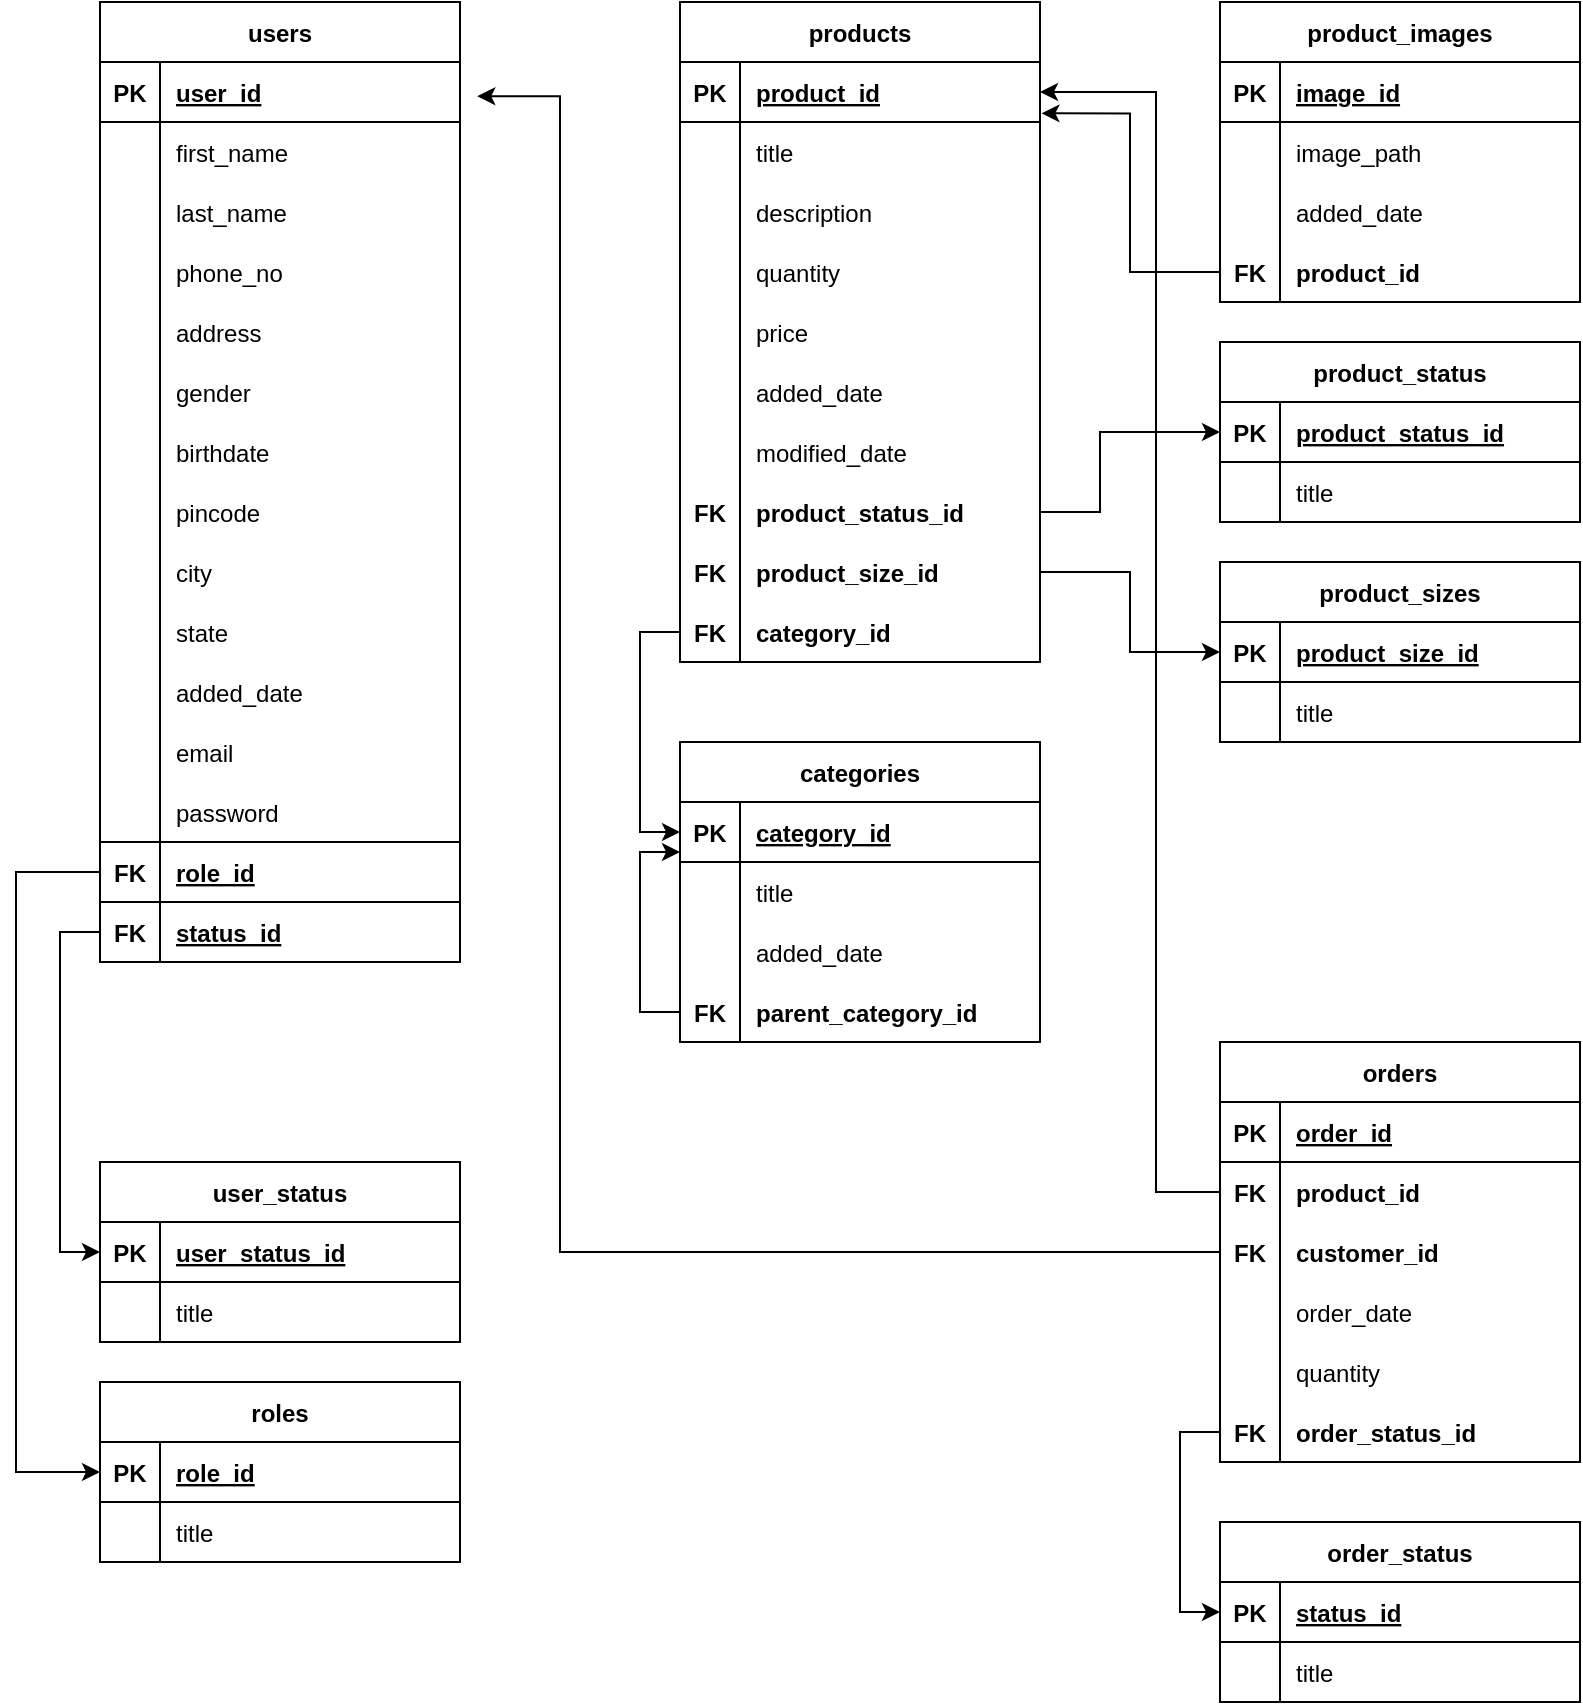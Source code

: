 <mxfile version="20.6.0" type="github" pages="4">
  <diagram id="9nHX6-15RDaOJBFXEFYL" name="er_Diagram">
    <mxGraphModel dx="2103" dy="869" grid="1" gridSize="10" guides="1" tooltips="1" connect="1" arrows="1" fold="1" page="1" pageScale="1" pageWidth="827" pageHeight="1169" math="0" shadow="0">
      <root>
        <mxCell id="0" />
        <mxCell id="1" parent="0" />
        <mxCell id="vWHrh7-8iROJhTUOsfmW-1" value="users" style="shape=table;startSize=30;container=1;collapsible=1;childLayout=tableLayout;fixedRows=1;rowLines=0;fontStyle=1;align=center;resizeLast=1;" parent="1" vertex="1">
          <mxGeometry x="-368" y="115" width="180" height="480" as="geometry">
            <mxRectangle x="110" y="110" width="70" height="30" as="alternateBounds" />
          </mxGeometry>
        </mxCell>
        <mxCell id="vWHrh7-8iROJhTUOsfmW-2" value="" style="shape=tableRow;horizontal=0;startSize=0;swimlaneHead=0;swimlaneBody=0;fillColor=none;collapsible=0;dropTarget=0;points=[[0,0.5],[1,0.5]];portConstraint=eastwest;top=0;left=0;right=0;bottom=1;" parent="vWHrh7-8iROJhTUOsfmW-1" vertex="1">
          <mxGeometry y="30" width="180" height="30" as="geometry" />
        </mxCell>
        <mxCell id="vWHrh7-8iROJhTUOsfmW-3" value="PK" style="shape=partialRectangle;connectable=0;fillColor=none;top=0;left=0;bottom=0;right=0;fontStyle=1;overflow=hidden;" parent="vWHrh7-8iROJhTUOsfmW-2" vertex="1">
          <mxGeometry width="30" height="30" as="geometry">
            <mxRectangle width="30" height="30" as="alternateBounds" />
          </mxGeometry>
        </mxCell>
        <mxCell id="vWHrh7-8iROJhTUOsfmW-4" value="user_id" style="shape=partialRectangle;connectable=0;fillColor=none;top=0;left=0;bottom=0;right=0;align=left;spacingLeft=6;fontStyle=5;overflow=hidden;" parent="vWHrh7-8iROJhTUOsfmW-2" vertex="1">
          <mxGeometry x="30" width="150" height="30" as="geometry">
            <mxRectangle width="150" height="30" as="alternateBounds" />
          </mxGeometry>
        </mxCell>
        <mxCell id="vWHrh7-8iROJhTUOsfmW-5" value="" style="shape=tableRow;horizontal=0;startSize=0;swimlaneHead=0;swimlaneBody=0;fillColor=none;collapsible=0;dropTarget=0;points=[[0,0.5],[1,0.5]];portConstraint=eastwest;top=0;left=0;right=0;bottom=0;" parent="vWHrh7-8iROJhTUOsfmW-1" vertex="1">
          <mxGeometry y="60" width="180" height="30" as="geometry" />
        </mxCell>
        <mxCell id="vWHrh7-8iROJhTUOsfmW-6" value="" style="shape=partialRectangle;connectable=0;fillColor=none;top=0;left=0;bottom=0;right=0;editable=1;overflow=hidden;" parent="vWHrh7-8iROJhTUOsfmW-5" vertex="1">
          <mxGeometry width="30" height="30" as="geometry">
            <mxRectangle width="30" height="30" as="alternateBounds" />
          </mxGeometry>
        </mxCell>
        <mxCell id="vWHrh7-8iROJhTUOsfmW-7" value="first_name" style="shape=partialRectangle;connectable=0;fillColor=none;top=0;left=0;bottom=0;right=0;align=left;spacingLeft=6;overflow=hidden;" parent="vWHrh7-8iROJhTUOsfmW-5" vertex="1">
          <mxGeometry x="30" width="150" height="30" as="geometry">
            <mxRectangle width="150" height="30" as="alternateBounds" />
          </mxGeometry>
        </mxCell>
        <mxCell id="vWHrh7-8iROJhTUOsfmW-8" value="" style="shape=tableRow;horizontal=0;startSize=0;swimlaneHead=0;swimlaneBody=0;fillColor=none;collapsible=0;dropTarget=0;points=[[0,0.5],[1,0.5]];portConstraint=eastwest;top=0;left=0;right=0;bottom=0;" parent="vWHrh7-8iROJhTUOsfmW-1" vertex="1">
          <mxGeometry y="90" width="180" height="30" as="geometry" />
        </mxCell>
        <mxCell id="vWHrh7-8iROJhTUOsfmW-9" value="" style="shape=partialRectangle;connectable=0;fillColor=none;top=0;left=0;bottom=0;right=0;editable=1;overflow=hidden;" parent="vWHrh7-8iROJhTUOsfmW-8" vertex="1">
          <mxGeometry width="30" height="30" as="geometry">
            <mxRectangle width="30" height="30" as="alternateBounds" />
          </mxGeometry>
        </mxCell>
        <mxCell id="vWHrh7-8iROJhTUOsfmW-10" value="last_name" style="shape=partialRectangle;connectable=0;fillColor=none;top=0;left=0;bottom=0;right=0;align=left;spacingLeft=6;overflow=hidden;" parent="vWHrh7-8iROJhTUOsfmW-8" vertex="1">
          <mxGeometry x="30" width="150" height="30" as="geometry">
            <mxRectangle width="150" height="30" as="alternateBounds" />
          </mxGeometry>
        </mxCell>
        <mxCell id="vWHrh7-8iROJhTUOsfmW-11" value="" style="shape=tableRow;horizontal=0;startSize=0;swimlaneHead=0;swimlaneBody=0;fillColor=none;collapsible=0;dropTarget=0;points=[[0,0.5],[1,0.5]];portConstraint=eastwest;top=0;left=0;right=0;bottom=0;" parent="vWHrh7-8iROJhTUOsfmW-1" vertex="1">
          <mxGeometry y="120" width="180" height="30" as="geometry" />
        </mxCell>
        <mxCell id="vWHrh7-8iROJhTUOsfmW-12" value="" style="shape=partialRectangle;connectable=0;fillColor=none;top=0;left=0;bottom=0;right=0;editable=1;overflow=hidden;" parent="vWHrh7-8iROJhTUOsfmW-11" vertex="1">
          <mxGeometry width="30" height="30" as="geometry">
            <mxRectangle width="30" height="30" as="alternateBounds" />
          </mxGeometry>
        </mxCell>
        <mxCell id="vWHrh7-8iROJhTUOsfmW-13" value="phone_no" style="shape=partialRectangle;connectable=0;fillColor=none;top=0;left=0;bottom=0;right=0;align=left;spacingLeft=6;overflow=hidden;" parent="vWHrh7-8iROJhTUOsfmW-11" vertex="1">
          <mxGeometry x="30" width="150" height="30" as="geometry">
            <mxRectangle width="150" height="30" as="alternateBounds" />
          </mxGeometry>
        </mxCell>
        <mxCell id="SDmLWXA3ETPUyPEEkquH-2" value="" style="shape=tableRow;horizontal=0;startSize=0;swimlaneHead=0;swimlaneBody=0;fillColor=none;collapsible=0;dropTarget=0;points=[[0,0.5],[1,0.5]];portConstraint=eastwest;top=0;left=0;right=0;bottom=0;" parent="vWHrh7-8iROJhTUOsfmW-1" vertex="1">
          <mxGeometry y="150" width="180" height="30" as="geometry" />
        </mxCell>
        <mxCell id="SDmLWXA3ETPUyPEEkquH-3" value="" style="shape=partialRectangle;connectable=0;fillColor=none;top=0;left=0;bottom=0;right=0;editable=1;overflow=hidden;" parent="SDmLWXA3ETPUyPEEkquH-2" vertex="1">
          <mxGeometry width="30" height="30" as="geometry">
            <mxRectangle width="30" height="30" as="alternateBounds" />
          </mxGeometry>
        </mxCell>
        <mxCell id="SDmLWXA3ETPUyPEEkquH-4" value="address" style="shape=partialRectangle;connectable=0;fillColor=none;top=0;left=0;bottom=0;right=0;align=left;spacingLeft=6;overflow=hidden;" parent="SDmLWXA3ETPUyPEEkquH-2" vertex="1">
          <mxGeometry x="30" width="150" height="30" as="geometry">
            <mxRectangle width="150" height="30" as="alternateBounds" />
          </mxGeometry>
        </mxCell>
        <mxCell id="SDmLWXA3ETPUyPEEkquH-8" value="" style="shape=tableRow;horizontal=0;startSize=0;swimlaneHead=0;swimlaneBody=0;fillColor=none;collapsible=0;dropTarget=0;points=[[0,0.5],[1,0.5]];portConstraint=eastwest;top=0;left=0;right=0;bottom=0;" parent="vWHrh7-8iROJhTUOsfmW-1" vertex="1">
          <mxGeometry y="180" width="180" height="30" as="geometry" />
        </mxCell>
        <mxCell id="SDmLWXA3ETPUyPEEkquH-9" value="" style="shape=partialRectangle;connectable=0;fillColor=none;top=0;left=0;bottom=0;right=0;editable=1;overflow=hidden;" parent="SDmLWXA3ETPUyPEEkquH-8" vertex="1">
          <mxGeometry width="30" height="30" as="geometry">
            <mxRectangle width="30" height="30" as="alternateBounds" />
          </mxGeometry>
        </mxCell>
        <mxCell id="SDmLWXA3ETPUyPEEkquH-10" value="gender" style="shape=partialRectangle;connectable=0;fillColor=none;top=0;left=0;bottom=0;right=0;align=left;spacingLeft=6;overflow=hidden;" parent="SDmLWXA3ETPUyPEEkquH-8" vertex="1">
          <mxGeometry x="30" width="150" height="30" as="geometry">
            <mxRectangle width="150" height="30" as="alternateBounds" />
          </mxGeometry>
        </mxCell>
        <mxCell id="SDmLWXA3ETPUyPEEkquH-5" value="" style="shape=tableRow;horizontal=0;startSize=0;swimlaneHead=0;swimlaneBody=0;fillColor=none;collapsible=0;dropTarget=0;points=[[0,0.5],[1,0.5]];portConstraint=eastwest;top=0;left=0;right=0;bottom=0;" parent="vWHrh7-8iROJhTUOsfmW-1" vertex="1">
          <mxGeometry y="210" width="180" height="30" as="geometry" />
        </mxCell>
        <mxCell id="SDmLWXA3ETPUyPEEkquH-6" value="" style="shape=partialRectangle;connectable=0;fillColor=none;top=0;left=0;bottom=0;right=0;editable=1;overflow=hidden;" parent="SDmLWXA3ETPUyPEEkquH-5" vertex="1">
          <mxGeometry width="30" height="30" as="geometry">
            <mxRectangle width="30" height="30" as="alternateBounds" />
          </mxGeometry>
        </mxCell>
        <mxCell id="SDmLWXA3ETPUyPEEkquH-7" value="birthdate" style="shape=partialRectangle;connectable=0;fillColor=none;top=0;left=0;bottom=0;right=0;align=left;spacingLeft=6;overflow=hidden;" parent="SDmLWXA3ETPUyPEEkquH-5" vertex="1">
          <mxGeometry x="30" width="150" height="30" as="geometry">
            <mxRectangle width="150" height="30" as="alternateBounds" />
          </mxGeometry>
        </mxCell>
        <mxCell id="SDmLWXA3ETPUyPEEkquH-11" value="" style="shape=tableRow;horizontal=0;startSize=0;swimlaneHead=0;swimlaneBody=0;fillColor=none;collapsible=0;dropTarget=0;points=[[0,0.5],[1,0.5]];portConstraint=eastwest;top=0;left=0;right=0;bottom=0;" parent="vWHrh7-8iROJhTUOsfmW-1" vertex="1">
          <mxGeometry y="240" width="180" height="30" as="geometry" />
        </mxCell>
        <mxCell id="SDmLWXA3ETPUyPEEkquH-12" value="" style="shape=partialRectangle;connectable=0;fillColor=none;top=0;left=0;bottom=0;right=0;editable=1;overflow=hidden;" parent="SDmLWXA3ETPUyPEEkquH-11" vertex="1">
          <mxGeometry width="30" height="30" as="geometry">
            <mxRectangle width="30" height="30" as="alternateBounds" />
          </mxGeometry>
        </mxCell>
        <mxCell id="SDmLWXA3ETPUyPEEkquH-13" value="pincode" style="shape=partialRectangle;connectable=0;fillColor=none;top=0;left=0;bottom=0;right=0;align=left;spacingLeft=6;overflow=hidden;" parent="SDmLWXA3ETPUyPEEkquH-11" vertex="1">
          <mxGeometry x="30" width="150" height="30" as="geometry">
            <mxRectangle width="150" height="30" as="alternateBounds" />
          </mxGeometry>
        </mxCell>
        <mxCell id="SDmLWXA3ETPUyPEEkquH-14" value="" style="shape=tableRow;horizontal=0;startSize=0;swimlaneHead=0;swimlaneBody=0;fillColor=none;collapsible=0;dropTarget=0;points=[[0,0.5],[1,0.5]];portConstraint=eastwest;top=0;left=0;right=0;bottom=0;" parent="vWHrh7-8iROJhTUOsfmW-1" vertex="1">
          <mxGeometry y="270" width="180" height="30" as="geometry" />
        </mxCell>
        <mxCell id="SDmLWXA3ETPUyPEEkquH-15" value="" style="shape=partialRectangle;connectable=0;fillColor=none;top=0;left=0;bottom=0;right=0;editable=1;overflow=hidden;" parent="SDmLWXA3ETPUyPEEkquH-14" vertex="1">
          <mxGeometry width="30" height="30" as="geometry">
            <mxRectangle width="30" height="30" as="alternateBounds" />
          </mxGeometry>
        </mxCell>
        <mxCell id="SDmLWXA3ETPUyPEEkquH-16" value="city" style="shape=partialRectangle;connectable=0;fillColor=none;top=0;left=0;bottom=0;right=0;align=left;spacingLeft=6;overflow=hidden;" parent="SDmLWXA3ETPUyPEEkquH-14" vertex="1">
          <mxGeometry x="30" width="150" height="30" as="geometry">
            <mxRectangle width="150" height="30" as="alternateBounds" />
          </mxGeometry>
        </mxCell>
        <mxCell id="SDmLWXA3ETPUyPEEkquH-17" value="" style="shape=tableRow;horizontal=0;startSize=0;swimlaneHead=0;swimlaneBody=0;fillColor=none;collapsible=0;dropTarget=0;points=[[0,0.5],[1,0.5]];portConstraint=eastwest;top=0;left=0;right=0;bottom=0;" parent="vWHrh7-8iROJhTUOsfmW-1" vertex="1">
          <mxGeometry y="300" width="180" height="30" as="geometry" />
        </mxCell>
        <mxCell id="SDmLWXA3ETPUyPEEkquH-18" value="" style="shape=partialRectangle;connectable=0;fillColor=none;top=0;left=0;bottom=0;right=0;editable=1;overflow=hidden;" parent="SDmLWXA3ETPUyPEEkquH-17" vertex="1">
          <mxGeometry width="30" height="30" as="geometry">
            <mxRectangle width="30" height="30" as="alternateBounds" />
          </mxGeometry>
        </mxCell>
        <mxCell id="SDmLWXA3ETPUyPEEkquH-19" value="state" style="shape=partialRectangle;connectable=0;fillColor=none;top=0;left=0;bottom=0;right=0;align=left;spacingLeft=6;overflow=hidden;" parent="SDmLWXA3ETPUyPEEkquH-17" vertex="1">
          <mxGeometry x="30" width="150" height="30" as="geometry">
            <mxRectangle width="150" height="30" as="alternateBounds" />
          </mxGeometry>
        </mxCell>
        <mxCell id="n8uNqZ3D5yfbiX4mPYjO-14" value="" style="shape=tableRow;horizontal=0;startSize=0;swimlaneHead=0;swimlaneBody=0;fillColor=none;collapsible=0;dropTarget=0;points=[[0,0.5],[1,0.5]];portConstraint=eastwest;top=0;left=0;right=0;bottom=0;" parent="vWHrh7-8iROJhTUOsfmW-1" vertex="1">
          <mxGeometry y="330" width="180" height="30" as="geometry" />
        </mxCell>
        <mxCell id="n8uNqZ3D5yfbiX4mPYjO-15" value="" style="shape=partialRectangle;connectable=0;fillColor=none;top=0;left=0;bottom=0;right=0;editable=1;overflow=hidden;" parent="n8uNqZ3D5yfbiX4mPYjO-14" vertex="1">
          <mxGeometry width="30" height="30" as="geometry">
            <mxRectangle width="30" height="30" as="alternateBounds" />
          </mxGeometry>
        </mxCell>
        <mxCell id="n8uNqZ3D5yfbiX4mPYjO-16" value="added_date" style="shape=partialRectangle;connectable=0;fillColor=none;top=0;left=0;bottom=0;right=0;align=left;spacingLeft=6;overflow=hidden;" parent="n8uNqZ3D5yfbiX4mPYjO-14" vertex="1">
          <mxGeometry x="30" width="150" height="30" as="geometry">
            <mxRectangle width="150" height="30" as="alternateBounds" />
          </mxGeometry>
        </mxCell>
        <mxCell id="LxI_ayq4wn1-JITuuxBg-4" value="" style="shape=tableRow;horizontal=0;startSize=0;swimlaneHead=0;swimlaneBody=0;fillColor=none;collapsible=0;dropTarget=0;points=[[0,0.5],[1,0.5]];portConstraint=eastwest;top=0;left=0;right=0;bottom=0;" parent="vWHrh7-8iROJhTUOsfmW-1" vertex="1">
          <mxGeometry y="360" width="180" height="30" as="geometry" />
        </mxCell>
        <mxCell id="LxI_ayq4wn1-JITuuxBg-5" value="" style="shape=partialRectangle;connectable=0;fillColor=none;top=0;left=0;bottom=0;right=0;editable=1;overflow=hidden;" parent="LxI_ayq4wn1-JITuuxBg-4" vertex="1">
          <mxGeometry width="30" height="30" as="geometry">
            <mxRectangle width="30" height="30" as="alternateBounds" />
          </mxGeometry>
        </mxCell>
        <mxCell id="LxI_ayq4wn1-JITuuxBg-6" value="email" style="shape=partialRectangle;connectable=0;fillColor=none;top=0;left=0;bottom=0;right=0;align=left;spacingLeft=6;overflow=hidden;" parent="LxI_ayq4wn1-JITuuxBg-4" vertex="1">
          <mxGeometry x="30" width="150" height="30" as="geometry">
            <mxRectangle width="150" height="30" as="alternateBounds" />
          </mxGeometry>
        </mxCell>
        <mxCell id="X00WKUbyIGYEGAhSZdhN-2" value="" style="shape=tableRow;horizontal=0;startSize=0;swimlaneHead=0;swimlaneBody=0;fillColor=none;collapsible=0;dropTarget=0;points=[[0,0.5],[1,0.5]];portConstraint=eastwest;top=0;left=0;right=0;bottom=1;" parent="vWHrh7-8iROJhTUOsfmW-1" vertex="1">
          <mxGeometry y="390" width="180" height="30" as="geometry" />
        </mxCell>
        <mxCell id="X00WKUbyIGYEGAhSZdhN-3" value="" style="shape=partialRectangle;connectable=0;fillColor=none;top=0;left=0;bottom=0;right=0;fontStyle=1;overflow=hidden;" parent="X00WKUbyIGYEGAhSZdhN-2" vertex="1">
          <mxGeometry width="30" height="30" as="geometry">
            <mxRectangle width="30" height="30" as="alternateBounds" />
          </mxGeometry>
        </mxCell>
        <mxCell id="X00WKUbyIGYEGAhSZdhN-4" value="password" style="shape=partialRectangle;connectable=0;fillColor=none;top=0;left=0;bottom=0;right=0;align=left;spacingLeft=6;fontStyle=0;overflow=hidden;" parent="X00WKUbyIGYEGAhSZdhN-2" vertex="1">
          <mxGeometry x="30" width="150" height="30" as="geometry">
            <mxRectangle width="150" height="30" as="alternateBounds" />
          </mxGeometry>
        </mxCell>
        <mxCell id="yyHxEP32HDnTyUiAxpVb-1" value="" style="shape=tableRow;horizontal=0;startSize=0;swimlaneHead=0;swimlaneBody=0;fillColor=none;collapsible=0;dropTarget=0;points=[[0,0.5],[1,0.5]];portConstraint=eastwest;top=0;left=0;right=0;bottom=1;" parent="vWHrh7-8iROJhTUOsfmW-1" vertex="1">
          <mxGeometry y="420" width="180" height="30" as="geometry" />
        </mxCell>
        <mxCell id="yyHxEP32HDnTyUiAxpVb-2" value="FK" style="shape=partialRectangle;connectable=0;fillColor=none;top=0;left=0;bottom=0;right=0;fontStyle=1;overflow=hidden;" parent="yyHxEP32HDnTyUiAxpVb-1" vertex="1">
          <mxGeometry width="30" height="30" as="geometry">
            <mxRectangle width="30" height="30" as="alternateBounds" />
          </mxGeometry>
        </mxCell>
        <mxCell id="yyHxEP32HDnTyUiAxpVb-3" value="role_id" style="shape=partialRectangle;connectable=0;fillColor=none;top=0;left=0;bottom=0;right=0;align=left;spacingLeft=6;fontStyle=5;overflow=hidden;" parent="yyHxEP32HDnTyUiAxpVb-1" vertex="1">
          <mxGeometry x="30" width="150" height="30" as="geometry">
            <mxRectangle width="150" height="30" as="alternateBounds" />
          </mxGeometry>
        </mxCell>
        <mxCell id="LxI_ayq4wn1-JITuuxBg-1" value="" style="shape=tableRow;horizontal=0;startSize=0;swimlaneHead=0;swimlaneBody=0;fillColor=none;collapsible=0;dropTarget=0;points=[[0,0.5],[1,0.5]];portConstraint=eastwest;top=0;left=0;right=0;bottom=1;" parent="vWHrh7-8iROJhTUOsfmW-1" vertex="1">
          <mxGeometry y="450" width="180" height="30" as="geometry" />
        </mxCell>
        <mxCell id="LxI_ayq4wn1-JITuuxBg-2" value="FK" style="shape=partialRectangle;connectable=0;fillColor=none;top=0;left=0;bottom=0;right=0;fontStyle=1;overflow=hidden;" parent="LxI_ayq4wn1-JITuuxBg-1" vertex="1">
          <mxGeometry width="30" height="30" as="geometry">
            <mxRectangle width="30" height="30" as="alternateBounds" />
          </mxGeometry>
        </mxCell>
        <mxCell id="LxI_ayq4wn1-JITuuxBg-3" value="status_id" style="shape=partialRectangle;connectable=0;fillColor=none;top=0;left=0;bottom=0;right=0;align=left;spacingLeft=6;fontStyle=5;overflow=hidden;" parent="LxI_ayq4wn1-JITuuxBg-1" vertex="1">
          <mxGeometry x="30" width="150" height="30" as="geometry">
            <mxRectangle width="150" height="30" as="alternateBounds" />
          </mxGeometry>
        </mxCell>
        <mxCell id="SDmLWXA3ETPUyPEEkquH-20" value="roles" style="shape=table;startSize=30;container=1;collapsible=1;childLayout=tableLayout;fixedRows=1;rowLines=0;fontStyle=1;align=center;resizeLast=1;" parent="1" vertex="1">
          <mxGeometry x="-368" y="805" width="180" height="90" as="geometry">
            <mxRectangle x="110" y="110" width="70" height="30" as="alternateBounds" />
          </mxGeometry>
        </mxCell>
        <mxCell id="SDmLWXA3ETPUyPEEkquH-21" value="" style="shape=tableRow;horizontal=0;startSize=0;swimlaneHead=0;swimlaneBody=0;fillColor=none;collapsible=0;dropTarget=0;points=[[0,0.5],[1,0.5]];portConstraint=eastwest;top=0;left=0;right=0;bottom=1;" parent="SDmLWXA3ETPUyPEEkquH-20" vertex="1">
          <mxGeometry y="30" width="180" height="30" as="geometry" />
        </mxCell>
        <mxCell id="SDmLWXA3ETPUyPEEkquH-22" value="PK" style="shape=partialRectangle;connectable=0;fillColor=none;top=0;left=0;bottom=0;right=0;fontStyle=1;overflow=hidden;" parent="SDmLWXA3ETPUyPEEkquH-21" vertex="1">
          <mxGeometry width="30" height="30" as="geometry">
            <mxRectangle width="30" height="30" as="alternateBounds" />
          </mxGeometry>
        </mxCell>
        <mxCell id="SDmLWXA3ETPUyPEEkquH-23" value="role_id" style="shape=partialRectangle;connectable=0;fillColor=none;top=0;left=0;bottom=0;right=0;align=left;spacingLeft=6;fontStyle=5;overflow=hidden;" parent="SDmLWXA3ETPUyPEEkquH-21" vertex="1">
          <mxGeometry x="30" width="150" height="30" as="geometry">
            <mxRectangle width="150" height="30" as="alternateBounds" />
          </mxGeometry>
        </mxCell>
        <mxCell id="SDmLWXA3ETPUyPEEkquH-24" value="" style="shape=tableRow;horizontal=0;startSize=0;swimlaneHead=0;swimlaneBody=0;fillColor=none;collapsible=0;dropTarget=0;points=[[0,0.5],[1,0.5]];portConstraint=eastwest;top=0;left=0;right=0;bottom=0;" parent="SDmLWXA3ETPUyPEEkquH-20" vertex="1">
          <mxGeometry y="60" width="180" height="30" as="geometry" />
        </mxCell>
        <mxCell id="SDmLWXA3ETPUyPEEkquH-25" value="" style="shape=partialRectangle;connectable=0;fillColor=none;top=0;left=0;bottom=0;right=0;editable=1;overflow=hidden;" parent="SDmLWXA3ETPUyPEEkquH-24" vertex="1">
          <mxGeometry width="30" height="30" as="geometry">
            <mxRectangle width="30" height="30" as="alternateBounds" />
          </mxGeometry>
        </mxCell>
        <mxCell id="SDmLWXA3ETPUyPEEkquH-26" value="title" style="shape=partialRectangle;connectable=0;fillColor=none;top=0;left=0;bottom=0;right=0;align=left;spacingLeft=6;overflow=hidden;" parent="SDmLWXA3ETPUyPEEkquH-24" vertex="1">
          <mxGeometry x="30" width="150" height="30" as="geometry">
            <mxRectangle width="150" height="30" as="alternateBounds" />
          </mxGeometry>
        </mxCell>
        <mxCell id="X00WKUbyIGYEGAhSZdhN-8" value="products" style="shape=table;startSize=30;container=1;collapsible=1;childLayout=tableLayout;fixedRows=1;rowLines=0;fontStyle=1;align=center;resizeLast=1;" parent="1" vertex="1">
          <mxGeometry x="-78" y="115" width="180" height="330" as="geometry">
            <mxRectangle x="110" y="110" width="70" height="30" as="alternateBounds" />
          </mxGeometry>
        </mxCell>
        <mxCell id="X00WKUbyIGYEGAhSZdhN-9" value="" style="shape=tableRow;horizontal=0;startSize=0;swimlaneHead=0;swimlaneBody=0;fillColor=none;collapsible=0;dropTarget=0;points=[[0,0.5],[1,0.5]];portConstraint=eastwest;top=0;left=0;right=0;bottom=1;" parent="X00WKUbyIGYEGAhSZdhN-8" vertex="1">
          <mxGeometry y="30" width="180" height="30" as="geometry" />
        </mxCell>
        <mxCell id="X00WKUbyIGYEGAhSZdhN-10" value="PK" style="shape=partialRectangle;connectable=0;fillColor=none;top=0;left=0;bottom=0;right=0;fontStyle=1;overflow=hidden;" parent="X00WKUbyIGYEGAhSZdhN-9" vertex="1">
          <mxGeometry width="30" height="30" as="geometry">
            <mxRectangle width="30" height="30" as="alternateBounds" />
          </mxGeometry>
        </mxCell>
        <mxCell id="X00WKUbyIGYEGAhSZdhN-11" value="product_id" style="shape=partialRectangle;connectable=0;fillColor=none;top=0;left=0;bottom=0;right=0;align=left;spacingLeft=6;fontStyle=5;overflow=hidden;" parent="X00WKUbyIGYEGAhSZdhN-9" vertex="1">
          <mxGeometry x="30" width="150" height="30" as="geometry">
            <mxRectangle width="150" height="30" as="alternateBounds" />
          </mxGeometry>
        </mxCell>
        <mxCell id="X00WKUbyIGYEGAhSZdhN-12" value="" style="shape=tableRow;horizontal=0;startSize=0;swimlaneHead=0;swimlaneBody=0;fillColor=none;collapsible=0;dropTarget=0;points=[[0,0.5],[1,0.5]];portConstraint=eastwest;top=0;left=0;right=0;bottom=0;" parent="X00WKUbyIGYEGAhSZdhN-8" vertex="1">
          <mxGeometry y="60" width="180" height="30" as="geometry" />
        </mxCell>
        <mxCell id="X00WKUbyIGYEGAhSZdhN-13" value="" style="shape=partialRectangle;connectable=0;fillColor=none;top=0;left=0;bottom=0;right=0;editable=1;overflow=hidden;" parent="X00WKUbyIGYEGAhSZdhN-12" vertex="1">
          <mxGeometry width="30" height="30" as="geometry">
            <mxRectangle width="30" height="30" as="alternateBounds" />
          </mxGeometry>
        </mxCell>
        <mxCell id="X00WKUbyIGYEGAhSZdhN-14" value="title" style="shape=partialRectangle;connectable=0;fillColor=none;top=0;left=0;bottom=0;right=0;align=left;spacingLeft=6;overflow=hidden;" parent="X00WKUbyIGYEGAhSZdhN-12" vertex="1">
          <mxGeometry x="30" width="150" height="30" as="geometry">
            <mxRectangle width="150" height="30" as="alternateBounds" />
          </mxGeometry>
        </mxCell>
        <mxCell id="X00WKUbyIGYEGAhSZdhN-15" value="" style="shape=tableRow;horizontal=0;startSize=0;swimlaneHead=0;swimlaneBody=0;fillColor=none;collapsible=0;dropTarget=0;points=[[0,0.5],[1,0.5]];portConstraint=eastwest;top=0;left=0;right=0;bottom=0;" parent="X00WKUbyIGYEGAhSZdhN-8" vertex="1">
          <mxGeometry y="90" width="180" height="30" as="geometry" />
        </mxCell>
        <mxCell id="X00WKUbyIGYEGAhSZdhN-16" value="" style="shape=partialRectangle;connectable=0;fillColor=none;top=0;left=0;bottom=0;right=0;editable=1;overflow=hidden;" parent="X00WKUbyIGYEGAhSZdhN-15" vertex="1">
          <mxGeometry width="30" height="30" as="geometry">
            <mxRectangle width="30" height="30" as="alternateBounds" />
          </mxGeometry>
        </mxCell>
        <mxCell id="X00WKUbyIGYEGAhSZdhN-17" value="description" style="shape=partialRectangle;connectable=0;fillColor=none;top=0;left=0;bottom=0;right=0;align=left;spacingLeft=6;overflow=hidden;" parent="X00WKUbyIGYEGAhSZdhN-15" vertex="1">
          <mxGeometry x="30" width="150" height="30" as="geometry">
            <mxRectangle width="150" height="30" as="alternateBounds" />
          </mxGeometry>
        </mxCell>
        <mxCell id="X00WKUbyIGYEGAhSZdhN-21" value="" style="shape=tableRow;horizontal=0;startSize=0;swimlaneHead=0;swimlaneBody=0;fillColor=none;collapsible=0;dropTarget=0;points=[[0,0.5],[1,0.5]];portConstraint=eastwest;top=0;left=0;right=0;bottom=0;" parent="X00WKUbyIGYEGAhSZdhN-8" vertex="1">
          <mxGeometry y="120" width="180" height="30" as="geometry" />
        </mxCell>
        <mxCell id="X00WKUbyIGYEGAhSZdhN-22" value="" style="shape=partialRectangle;connectable=0;fillColor=none;top=0;left=0;bottom=0;right=0;editable=1;overflow=hidden;" parent="X00WKUbyIGYEGAhSZdhN-21" vertex="1">
          <mxGeometry width="30" height="30" as="geometry">
            <mxRectangle width="30" height="30" as="alternateBounds" />
          </mxGeometry>
        </mxCell>
        <mxCell id="X00WKUbyIGYEGAhSZdhN-23" value="quantity" style="shape=partialRectangle;connectable=0;fillColor=none;top=0;left=0;bottom=0;right=0;align=left;spacingLeft=6;overflow=hidden;" parent="X00WKUbyIGYEGAhSZdhN-21" vertex="1">
          <mxGeometry x="30" width="150" height="30" as="geometry">
            <mxRectangle width="150" height="30" as="alternateBounds" />
          </mxGeometry>
        </mxCell>
        <mxCell id="X00WKUbyIGYEGAhSZdhN-24" value="" style="shape=tableRow;horizontal=0;startSize=0;swimlaneHead=0;swimlaneBody=0;fillColor=none;collapsible=0;dropTarget=0;points=[[0,0.5],[1,0.5]];portConstraint=eastwest;top=0;left=0;right=0;bottom=0;" parent="X00WKUbyIGYEGAhSZdhN-8" vertex="1">
          <mxGeometry y="150" width="180" height="30" as="geometry" />
        </mxCell>
        <mxCell id="X00WKUbyIGYEGAhSZdhN-25" value="" style="shape=partialRectangle;connectable=0;fillColor=none;top=0;left=0;bottom=0;right=0;editable=1;overflow=hidden;" parent="X00WKUbyIGYEGAhSZdhN-24" vertex="1">
          <mxGeometry width="30" height="30" as="geometry">
            <mxRectangle width="30" height="30" as="alternateBounds" />
          </mxGeometry>
        </mxCell>
        <mxCell id="X00WKUbyIGYEGAhSZdhN-26" value="price" style="shape=partialRectangle;connectable=0;fillColor=none;top=0;left=0;bottom=0;right=0;align=left;spacingLeft=6;overflow=hidden;" parent="X00WKUbyIGYEGAhSZdhN-24" vertex="1">
          <mxGeometry x="30" width="150" height="30" as="geometry">
            <mxRectangle width="150" height="30" as="alternateBounds" />
          </mxGeometry>
        </mxCell>
        <mxCell id="X00WKUbyIGYEGAhSZdhN-27" value="" style="shape=tableRow;horizontal=0;startSize=0;swimlaneHead=0;swimlaneBody=0;fillColor=none;collapsible=0;dropTarget=0;points=[[0,0.5],[1,0.5]];portConstraint=eastwest;top=0;left=0;right=0;bottom=0;" parent="X00WKUbyIGYEGAhSZdhN-8" vertex="1">
          <mxGeometry y="180" width="180" height="30" as="geometry" />
        </mxCell>
        <mxCell id="X00WKUbyIGYEGAhSZdhN-28" value="" style="shape=partialRectangle;connectable=0;fillColor=none;top=0;left=0;bottom=0;right=0;editable=1;overflow=hidden;" parent="X00WKUbyIGYEGAhSZdhN-27" vertex="1">
          <mxGeometry width="30" height="30" as="geometry">
            <mxRectangle width="30" height="30" as="alternateBounds" />
          </mxGeometry>
        </mxCell>
        <mxCell id="X00WKUbyIGYEGAhSZdhN-29" value="added_date" style="shape=partialRectangle;connectable=0;fillColor=none;top=0;left=0;bottom=0;right=0;align=left;spacingLeft=6;overflow=hidden;" parent="X00WKUbyIGYEGAhSZdhN-27" vertex="1">
          <mxGeometry x="30" width="150" height="30" as="geometry">
            <mxRectangle width="150" height="30" as="alternateBounds" />
          </mxGeometry>
        </mxCell>
        <mxCell id="X00WKUbyIGYEGAhSZdhN-30" value="" style="shape=tableRow;horizontal=0;startSize=0;swimlaneHead=0;swimlaneBody=0;fillColor=none;collapsible=0;dropTarget=0;points=[[0,0.5],[1,0.5]];portConstraint=eastwest;top=0;left=0;right=0;bottom=0;" parent="X00WKUbyIGYEGAhSZdhN-8" vertex="1">
          <mxGeometry y="210" width="180" height="30" as="geometry" />
        </mxCell>
        <mxCell id="X00WKUbyIGYEGAhSZdhN-31" value="" style="shape=partialRectangle;connectable=0;fillColor=none;top=0;left=0;bottom=0;right=0;editable=1;overflow=hidden;" parent="X00WKUbyIGYEGAhSZdhN-30" vertex="1">
          <mxGeometry width="30" height="30" as="geometry">
            <mxRectangle width="30" height="30" as="alternateBounds" />
          </mxGeometry>
        </mxCell>
        <mxCell id="X00WKUbyIGYEGAhSZdhN-32" value="modified_date" style="shape=partialRectangle;connectable=0;fillColor=none;top=0;left=0;bottom=0;right=0;align=left;spacingLeft=6;overflow=hidden;" parent="X00WKUbyIGYEGAhSZdhN-30" vertex="1">
          <mxGeometry x="30" width="150" height="30" as="geometry">
            <mxRectangle width="150" height="30" as="alternateBounds" />
          </mxGeometry>
        </mxCell>
        <mxCell id="n8uNqZ3D5yfbiX4mPYjO-21" value="" style="shape=tableRow;horizontal=0;startSize=0;swimlaneHead=0;swimlaneBody=0;fillColor=none;collapsible=0;dropTarget=0;points=[[0,0.5],[1,0.5]];portConstraint=eastwest;top=0;left=0;right=0;bottom=0;" parent="X00WKUbyIGYEGAhSZdhN-8" vertex="1">
          <mxGeometry y="240" width="180" height="30" as="geometry" />
        </mxCell>
        <mxCell id="n8uNqZ3D5yfbiX4mPYjO-22" value="FK" style="shape=partialRectangle;connectable=0;fillColor=none;top=0;left=0;bottom=0;right=0;editable=1;overflow=hidden;fontStyle=1" parent="n8uNqZ3D5yfbiX4mPYjO-21" vertex="1">
          <mxGeometry width="30" height="30" as="geometry">
            <mxRectangle width="30" height="30" as="alternateBounds" />
          </mxGeometry>
        </mxCell>
        <mxCell id="n8uNqZ3D5yfbiX4mPYjO-23" value="product_status_id" style="shape=partialRectangle;connectable=0;fillColor=none;top=0;left=0;bottom=0;right=0;align=left;spacingLeft=6;overflow=hidden;fontStyle=1" parent="n8uNqZ3D5yfbiX4mPYjO-21" vertex="1">
          <mxGeometry x="30" width="150" height="30" as="geometry">
            <mxRectangle width="150" height="30" as="alternateBounds" />
          </mxGeometry>
        </mxCell>
        <mxCell id="VZMBKeJlnSlEkMkq1vMv-17" value="" style="shape=tableRow;horizontal=0;startSize=0;swimlaneHead=0;swimlaneBody=0;fillColor=none;collapsible=0;dropTarget=0;points=[[0,0.5],[1,0.5]];portConstraint=eastwest;top=0;left=0;right=0;bottom=0;" vertex="1" parent="X00WKUbyIGYEGAhSZdhN-8">
          <mxGeometry y="270" width="180" height="30" as="geometry" />
        </mxCell>
        <mxCell id="VZMBKeJlnSlEkMkq1vMv-18" value="FK" style="shape=partialRectangle;connectable=0;fillColor=none;top=0;left=0;bottom=0;right=0;editable=1;overflow=hidden;fontStyle=1" vertex="1" parent="VZMBKeJlnSlEkMkq1vMv-17">
          <mxGeometry width="30" height="30" as="geometry">
            <mxRectangle width="30" height="30" as="alternateBounds" />
          </mxGeometry>
        </mxCell>
        <mxCell id="VZMBKeJlnSlEkMkq1vMv-19" value="product_size_id" style="shape=partialRectangle;connectable=0;fillColor=none;top=0;left=0;bottom=0;right=0;align=left;spacingLeft=6;overflow=hidden;fontStyle=1" vertex="1" parent="VZMBKeJlnSlEkMkq1vMv-17">
          <mxGeometry x="30" width="150" height="30" as="geometry">
            <mxRectangle width="150" height="30" as="alternateBounds" />
          </mxGeometry>
        </mxCell>
        <mxCell id="LxI_ayq4wn1-JITuuxBg-7" value="" style="shape=tableRow;horizontal=0;startSize=0;swimlaneHead=0;swimlaneBody=0;fillColor=none;collapsible=0;dropTarget=0;points=[[0,0.5],[1,0.5]];portConstraint=eastwest;top=0;left=0;right=0;bottom=0;" parent="X00WKUbyIGYEGAhSZdhN-8" vertex="1">
          <mxGeometry y="300" width="180" height="30" as="geometry" />
        </mxCell>
        <mxCell id="LxI_ayq4wn1-JITuuxBg-8" value="FK" style="shape=partialRectangle;connectable=0;fillColor=none;top=0;left=0;bottom=0;right=0;editable=1;overflow=hidden;fontStyle=1" parent="LxI_ayq4wn1-JITuuxBg-7" vertex="1">
          <mxGeometry width="30" height="30" as="geometry">
            <mxRectangle width="30" height="30" as="alternateBounds" />
          </mxGeometry>
        </mxCell>
        <mxCell id="LxI_ayq4wn1-JITuuxBg-9" value="category_id" style="shape=partialRectangle;connectable=0;fillColor=none;top=0;left=0;bottom=0;right=0;align=left;spacingLeft=6;overflow=hidden;fontStyle=1" parent="LxI_ayq4wn1-JITuuxBg-7" vertex="1">
          <mxGeometry x="30" width="150" height="30" as="geometry">
            <mxRectangle width="150" height="30" as="alternateBounds" />
          </mxGeometry>
        </mxCell>
        <mxCell id="X00WKUbyIGYEGAhSZdhN-36" value="product_images" style="shape=table;startSize=30;container=1;collapsible=1;childLayout=tableLayout;fixedRows=1;rowLines=0;fontStyle=1;align=center;resizeLast=1;" parent="1" vertex="1">
          <mxGeometry x="192" y="115" width="180" height="150" as="geometry">
            <mxRectangle x="110" y="110" width="70" height="30" as="alternateBounds" />
          </mxGeometry>
        </mxCell>
        <mxCell id="X00WKUbyIGYEGAhSZdhN-37" value="" style="shape=tableRow;horizontal=0;startSize=0;swimlaneHead=0;swimlaneBody=0;fillColor=none;collapsible=0;dropTarget=0;points=[[0,0.5],[1,0.5]];portConstraint=eastwest;top=0;left=0;right=0;bottom=1;" parent="X00WKUbyIGYEGAhSZdhN-36" vertex="1">
          <mxGeometry y="30" width="180" height="30" as="geometry" />
        </mxCell>
        <mxCell id="X00WKUbyIGYEGAhSZdhN-38" value="PK" style="shape=partialRectangle;connectable=0;fillColor=none;top=0;left=0;bottom=0;right=0;fontStyle=1;overflow=hidden;" parent="X00WKUbyIGYEGAhSZdhN-37" vertex="1">
          <mxGeometry width="30" height="30" as="geometry">
            <mxRectangle width="30" height="30" as="alternateBounds" />
          </mxGeometry>
        </mxCell>
        <mxCell id="X00WKUbyIGYEGAhSZdhN-39" value="image_id" style="shape=partialRectangle;connectable=0;fillColor=none;top=0;left=0;bottom=0;right=0;align=left;spacingLeft=6;fontStyle=5;overflow=hidden;" parent="X00WKUbyIGYEGAhSZdhN-37" vertex="1">
          <mxGeometry x="30" width="150" height="30" as="geometry">
            <mxRectangle width="150" height="30" as="alternateBounds" />
          </mxGeometry>
        </mxCell>
        <mxCell id="X00WKUbyIGYEGAhSZdhN-40" value="" style="shape=tableRow;horizontal=0;startSize=0;swimlaneHead=0;swimlaneBody=0;fillColor=none;collapsible=0;dropTarget=0;points=[[0,0.5],[1,0.5]];portConstraint=eastwest;top=0;left=0;right=0;bottom=0;" parent="X00WKUbyIGYEGAhSZdhN-36" vertex="1">
          <mxGeometry y="60" width="180" height="30" as="geometry" />
        </mxCell>
        <mxCell id="X00WKUbyIGYEGAhSZdhN-41" value="" style="shape=partialRectangle;connectable=0;fillColor=none;top=0;left=0;bottom=0;right=0;editable=1;overflow=hidden;" parent="X00WKUbyIGYEGAhSZdhN-40" vertex="1">
          <mxGeometry width="30" height="30" as="geometry">
            <mxRectangle width="30" height="30" as="alternateBounds" />
          </mxGeometry>
        </mxCell>
        <mxCell id="X00WKUbyIGYEGAhSZdhN-42" value="image_path" style="shape=partialRectangle;connectable=0;fillColor=none;top=0;left=0;bottom=0;right=0;align=left;spacingLeft=6;overflow=hidden;" parent="X00WKUbyIGYEGAhSZdhN-40" vertex="1">
          <mxGeometry x="30" width="150" height="30" as="geometry">
            <mxRectangle width="150" height="30" as="alternateBounds" />
          </mxGeometry>
        </mxCell>
        <mxCell id="X00WKUbyIGYEGAhSZdhN-46" value="" style="shape=tableRow;horizontal=0;startSize=0;swimlaneHead=0;swimlaneBody=0;fillColor=none;collapsible=0;dropTarget=0;points=[[0,0.5],[1,0.5]];portConstraint=eastwest;top=0;left=0;right=0;bottom=0;" parent="X00WKUbyIGYEGAhSZdhN-36" vertex="1">
          <mxGeometry y="90" width="180" height="30" as="geometry" />
        </mxCell>
        <mxCell id="X00WKUbyIGYEGAhSZdhN-47" value="" style="shape=partialRectangle;connectable=0;fillColor=none;top=0;left=0;bottom=0;right=0;editable=1;overflow=hidden;" parent="X00WKUbyIGYEGAhSZdhN-46" vertex="1">
          <mxGeometry width="30" height="30" as="geometry">
            <mxRectangle width="30" height="30" as="alternateBounds" />
          </mxGeometry>
        </mxCell>
        <mxCell id="X00WKUbyIGYEGAhSZdhN-48" value="added_date" style="shape=partialRectangle;connectable=0;fillColor=none;top=0;left=0;bottom=0;right=0;align=left;spacingLeft=6;overflow=hidden;" parent="X00WKUbyIGYEGAhSZdhN-46" vertex="1">
          <mxGeometry x="30" width="150" height="30" as="geometry">
            <mxRectangle width="150" height="30" as="alternateBounds" />
          </mxGeometry>
        </mxCell>
        <mxCell id="JzMnzvorvKS8IbP5gAIK-4" value="" style="shape=tableRow;horizontal=0;startSize=0;swimlaneHead=0;swimlaneBody=0;fillColor=none;collapsible=0;dropTarget=0;points=[[0,0.5],[1,0.5]];portConstraint=eastwest;top=0;left=0;right=0;bottom=0;" parent="X00WKUbyIGYEGAhSZdhN-36" vertex="1">
          <mxGeometry y="120" width="180" height="30" as="geometry" />
        </mxCell>
        <mxCell id="JzMnzvorvKS8IbP5gAIK-5" value="FK" style="shape=partialRectangle;connectable=0;fillColor=none;top=0;left=0;bottom=0;right=0;editable=1;overflow=hidden;fontStyle=1" parent="JzMnzvorvKS8IbP5gAIK-4" vertex="1">
          <mxGeometry width="30" height="30" as="geometry">
            <mxRectangle width="30" height="30" as="alternateBounds" />
          </mxGeometry>
        </mxCell>
        <mxCell id="JzMnzvorvKS8IbP5gAIK-6" value="product_id" style="shape=partialRectangle;connectable=0;fillColor=none;top=0;left=0;bottom=0;right=0;align=left;spacingLeft=6;overflow=hidden;fontStyle=1" parent="JzMnzvorvKS8IbP5gAIK-4" vertex="1">
          <mxGeometry x="30" width="150" height="30" as="geometry">
            <mxRectangle width="150" height="30" as="alternateBounds" />
          </mxGeometry>
        </mxCell>
        <mxCell id="iJQONMM7leLRVCABpfxm-1" value="categories" style="shape=table;startSize=30;container=1;collapsible=1;childLayout=tableLayout;fixedRows=1;rowLines=0;fontStyle=1;align=center;resizeLast=1;" parent="1" vertex="1">
          <mxGeometry x="-78" y="485" width="180" height="150" as="geometry">
            <mxRectangle x="110" y="110" width="70" height="30" as="alternateBounds" />
          </mxGeometry>
        </mxCell>
        <mxCell id="iJQONMM7leLRVCABpfxm-2" value="" style="shape=tableRow;horizontal=0;startSize=0;swimlaneHead=0;swimlaneBody=0;fillColor=none;collapsible=0;dropTarget=0;points=[[0,0.5],[1,0.5]];portConstraint=eastwest;top=0;left=0;right=0;bottom=1;" parent="iJQONMM7leLRVCABpfxm-1" vertex="1">
          <mxGeometry y="30" width="180" height="30" as="geometry" />
        </mxCell>
        <mxCell id="iJQONMM7leLRVCABpfxm-3" value="PK" style="shape=partialRectangle;connectable=0;fillColor=none;top=0;left=0;bottom=0;right=0;fontStyle=1;overflow=hidden;" parent="iJQONMM7leLRVCABpfxm-2" vertex="1">
          <mxGeometry width="30" height="30" as="geometry">
            <mxRectangle width="30" height="30" as="alternateBounds" />
          </mxGeometry>
        </mxCell>
        <mxCell id="iJQONMM7leLRVCABpfxm-4" value="category_id" style="shape=partialRectangle;connectable=0;fillColor=none;top=0;left=0;bottom=0;right=0;align=left;spacingLeft=6;fontStyle=5;overflow=hidden;" parent="iJQONMM7leLRVCABpfxm-2" vertex="1">
          <mxGeometry x="30" width="150" height="30" as="geometry">
            <mxRectangle width="150" height="30" as="alternateBounds" />
          </mxGeometry>
        </mxCell>
        <mxCell id="iJQONMM7leLRVCABpfxm-5" value="" style="shape=tableRow;horizontal=0;startSize=0;swimlaneHead=0;swimlaneBody=0;fillColor=none;collapsible=0;dropTarget=0;points=[[0,0.5],[1,0.5]];portConstraint=eastwest;top=0;left=0;right=0;bottom=0;" parent="iJQONMM7leLRVCABpfxm-1" vertex="1">
          <mxGeometry y="60" width="180" height="30" as="geometry" />
        </mxCell>
        <mxCell id="iJQONMM7leLRVCABpfxm-6" value="" style="shape=partialRectangle;connectable=0;fillColor=none;top=0;left=0;bottom=0;right=0;editable=1;overflow=hidden;" parent="iJQONMM7leLRVCABpfxm-5" vertex="1">
          <mxGeometry width="30" height="30" as="geometry">
            <mxRectangle width="30" height="30" as="alternateBounds" />
          </mxGeometry>
        </mxCell>
        <mxCell id="iJQONMM7leLRVCABpfxm-7" value="title" style="shape=partialRectangle;connectable=0;fillColor=none;top=0;left=0;bottom=0;right=0;align=left;spacingLeft=6;overflow=hidden;" parent="iJQONMM7leLRVCABpfxm-5" vertex="1">
          <mxGeometry x="30" width="150" height="30" as="geometry">
            <mxRectangle width="150" height="30" as="alternateBounds" />
          </mxGeometry>
        </mxCell>
        <mxCell id="iJQONMM7leLRVCABpfxm-8" value="" style="shape=tableRow;horizontal=0;startSize=0;swimlaneHead=0;swimlaneBody=0;fillColor=none;collapsible=0;dropTarget=0;points=[[0,0.5],[1,0.5]];portConstraint=eastwest;top=0;left=0;right=0;bottom=0;" parent="iJQONMM7leLRVCABpfxm-1" vertex="1">
          <mxGeometry y="90" width="180" height="30" as="geometry" />
        </mxCell>
        <mxCell id="iJQONMM7leLRVCABpfxm-9" value="" style="shape=partialRectangle;connectable=0;fillColor=none;top=0;left=0;bottom=0;right=0;editable=1;overflow=hidden;" parent="iJQONMM7leLRVCABpfxm-8" vertex="1">
          <mxGeometry width="30" height="30" as="geometry">
            <mxRectangle width="30" height="30" as="alternateBounds" />
          </mxGeometry>
        </mxCell>
        <mxCell id="iJQONMM7leLRVCABpfxm-10" value="added_date" style="shape=partialRectangle;connectable=0;fillColor=none;top=0;left=0;bottom=0;right=0;align=left;spacingLeft=6;overflow=hidden;" parent="iJQONMM7leLRVCABpfxm-8" vertex="1">
          <mxGeometry x="30" width="150" height="30" as="geometry">
            <mxRectangle width="150" height="30" as="alternateBounds" />
          </mxGeometry>
        </mxCell>
        <mxCell id="VZMBKeJlnSlEkMkq1vMv-1" style="edgeStyle=orthogonalEdgeStyle;rounded=0;orthogonalLoop=1;jettySize=auto;html=1;exitX=0;exitY=0.5;exitDx=0;exitDy=0;" edge="1" parent="iJQONMM7leLRVCABpfxm-1" source="iJQONMM7leLRVCABpfxm-11">
          <mxGeometry relative="1" as="geometry">
            <mxPoint y="55" as="targetPoint" />
            <Array as="points">
              <mxPoint x="-20" y="135" />
              <mxPoint x="-20" y="55" />
              <mxPoint y="55" />
            </Array>
          </mxGeometry>
        </mxCell>
        <mxCell id="iJQONMM7leLRVCABpfxm-11" value="" style="shape=tableRow;horizontal=0;startSize=0;swimlaneHead=0;swimlaneBody=0;fillColor=none;collapsible=0;dropTarget=0;points=[[0,0.5],[1,0.5]];portConstraint=eastwest;top=0;left=0;right=0;bottom=0;" parent="iJQONMM7leLRVCABpfxm-1" vertex="1">
          <mxGeometry y="120" width="180" height="30" as="geometry" />
        </mxCell>
        <mxCell id="iJQONMM7leLRVCABpfxm-12" value="FK" style="shape=partialRectangle;connectable=0;fillColor=none;top=0;left=0;bottom=0;right=0;editable=1;overflow=hidden;fontStyle=1" parent="iJQONMM7leLRVCABpfxm-11" vertex="1">
          <mxGeometry width="30" height="30" as="geometry">
            <mxRectangle width="30" height="30" as="alternateBounds" />
          </mxGeometry>
        </mxCell>
        <mxCell id="iJQONMM7leLRVCABpfxm-13" value="parent_category_id" style="shape=partialRectangle;connectable=0;fillColor=none;top=0;left=0;bottom=0;right=0;align=left;spacingLeft=6;overflow=hidden;fontStyle=1" parent="iJQONMM7leLRVCABpfxm-11" vertex="1">
          <mxGeometry x="30" width="150" height="30" as="geometry">
            <mxRectangle width="150" height="30" as="alternateBounds" />
          </mxGeometry>
        </mxCell>
        <mxCell id="n8uNqZ3D5yfbiX4mPYjO-1" value="product_status" style="shape=table;startSize=30;container=1;collapsible=1;childLayout=tableLayout;fixedRows=1;rowLines=0;fontStyle=1;align=center;resizeLast=1;" parent="1" vertex="1">
          <mxGeometry x="192" y="285" width="180" height="90" as="geometry">
            <mxRectangle x="110" y="110" width="70" height="30" as="alternateBounds" />
          </mxGeometry>
        </mxCell>
        <mxCell id="n8uNqZ3D5yfbiX4mPYjO-2" value="" style="shape=tableRow;horizontal=0;startSize=0;swimlaneHead=0;swimlaneBody=0;fillColor=none;collapsible=0;dropTarget=0;points=[[0,0.5],[1,0.5]];portConstraint=eastwest;top=0;left=0;right=0;bottom=1;" parent="n8uNqZ3D5yfbiX4mPYjO-1" vertex="1">
          <mxGeometry y="30" width="180" height="30" as="geometry" />
        </mxCell>
        <mxCell id="n8uNqZ3D5yfbiX4mPYjO-3" value="PK" style="shape=partialRectangle;connectable=0;fillColor=none;top=0;left=0;bottom=0;right=0;fontStyle=1;overflow=hidden;" parent="n8uNqZ3D5yfbiX4mPYjO-2" vertex="1">
          <mxGeometry width="30" height="30" as="geometry">
            <mxRectangle width="30" height="30" as="alternateBounds" />
          </mxGeometry>
        </mxCell>
        <mxCell id="n8uNqZ3D5yfbiX4mPYjO-4" value="product_status_id" style="shape=partialRectangle;connectable=0;fillColor=none;top=0;left=0;bottom=0;right=0;align=left;spacingLeft=6;fontStyle=5;overflow=hidden;" parent="n8uNqZ3D5yfbiX4mPYjO-2" vertex="1">
          <mxGeometry x="30" width="150" height="30" as="geometry">
            <mxRectangle width="150" height="30" as="alternateBounds" />
          </mxGeometry>
        </mxCell>
        <mxCell id="n8uNqZ3D5yfbiX4mPYjO-5" value="" style="shape=tableRow;horizontal=0;startSize=0;swimlaneHead=0;swimlaneBody=0;fillColor=none;collapsible=0;dropTarget=0;points=[[0,0.5],[1,0.5]];portConstraint=eastwest;top=0;left=0;right=0;bottom=0;" parent="n8uNqZ3D5yfbiX4mPYjO-1" vertex="1">
          <mxGeometry y="60" width="180" height="30" as="geometry" />
        </mxCell>
        <mxCell id="n8uNqZ3D5yfbiX4mPYjO-6" value="" style="shape=partialRectangle;connectable=0;fillColor=none;top=0;left=0;bottom=0;right=0;editable=1;overflow=hidden;" parent="n8uNqZ3D5yfbiX4mPYjO-5" vertex="1">
          <mxGeometry width="30" height="30" as="geometry">
            <mxRectangle width="30" height="30" as="alternateBounds" />
          </mxGeometry>
        </mxCell>
        <mxCell id="n8uNqZ3D5yfbiX4mPYjO-7" value="title" style="shape=partialRectangle;connectable=0;fillColor=none;top=0;left=0;bottom=0;right=0;align=left;spacingLeft=6;overflow=hidden;" parent="n8uNqZ3D5yfbiX4mPYjO-5" vertex="1">
          <mxGeometry x="30" width="150" height="30" as="geometry">
            <mxRectangle width="150" height="30" as="alternateBounds" />
          </mxGeometry>
        </mxCell>
        <mxCell id="yyHxEP32HDnTyUiAxpVb-4" value="user_status" style="shape=table;startSize=30;container=1;collapsible=1;childLayout=tableLayout;fixedRows=1;rowLines=0;fontStyle=1;align=center;resizeLast=1;" parent="1" vertex="1">
          <mxGeometry x="-368" y="695" width="180" height="90" as="geometry">
            <mxRectangle x="110" y="110" width="70" height="30" as="alternateBounds" />
          </mxGeometry>
        </mxCell>
        <mxCell id="yyHxEP32HDnTyUiAxpVb-5" value="" style="shape=tableRow;horizontal=0;startSize=0;swimlaneHead=0;swimlaneBody=0;fillColor=none;collapsible=0;dropTarget=0;points=[[0,0.5],[1,0.5]];portConstraint=eastwest;top=0;left=0;right=0;bottom=1;" parent="yyHxEP32HDnTyUiAxpVb-4" vertex="1">
          <mxGeometry y="30" width="180" height="30" as="geometry" />
        </mxCell>
        <mxCell id="yyHxEP32HDnTyUiAxpVb-6" value="PK" style="shape=partialRectangle;connectable=0;fillColor=none;top=0;left=0;bottom=0;right=0;fontStyle=1;overflow=hidden;" parent="yyHxEP32HDnTyUiAxpVb-5" vertex="1">
          <mxGeometry width="30" height="30" as="geometry">
            <mxRectangle width="30" height="30" as="alternateBounds" />
          </mxGeometry>
        </mxCell>
        <mxCell id="yyHxEP32HDnTyUiAxpVb-7" value="user_status_id" style="shape=partialRectangle;connectable=0;fillColor=none;top=0;left=0;bottom=0;right=0;align=left;spacingLeft=6;fontStyle=5;overflow=hidden;" parent="yyHxEP32HDnTyUiAxpVb-5" vertex="1">
          <mxGeometry x="30" width="150" height="30" as="geometry">
            <mxRectangle width="150" height="30" as="alternateBounds" />
          </mxGeometry>
        </mxCell>
        <mxCell id="yyHxEP32HDnTyUiAxpVb-8" value="" style="shape=tableRow;horizontal=0;startSize=0;swimlaneHead=0;swimlaneBody=0;fillColor=none;collapsible=0;dropTarget=0;points=[[0,0.5],[1,0.5]];portConstraint=eastwest;top=0;left=0;right=0;bottom=0;" parent="yyHxEP32HDnTyUiAxpVb-4" vertex="1">
          <mxGeometry y="60" width="180" height="30" as="geometry" />
        </mxCell>
        <mxCell id="yyHxEP32HDnTyUiAxpVb-9" value="" style="shape=partialRectangle;connectable=0;fillColor=none;top=0;left=0;bottom=0;right=0;editable=1;overflow=hidden;" parent="yyHxEP32HDnTyUiAxpVb-8" vertex="1">
          <mxGeometry width="30" height="30" as="geometry">
            <mxRectangle width="30" height="30" as="alternateBounds" />
          </mxGeometry>
        </mxCell>
        <mxCell id="yyHxEP32HDnTyUiAxpVb-10" value="title" style="shape=partialRectangle;connectable=0;fillColor=none;top=0;left=0;bottom=0;right=0;align=left;spacingLeft=6;overflow=hidden;" parent="yyHxEP32HDnTyUiAxpVb-8" vertex="1">
          <mxGeometry x="30" width="150" height="30" as="geometry">
            <mxRectangle width="150" height="30" as="alternateBounds" />
          </mxGeometry>
        </mxCell>
        <mxCell id="yyHxEP32HDnTyUiAxpVb-15" style="edgeStyle=orthogonalEdgeStyle;rounded=0;orthogonalLoop=1;jettySize=auto;html=1;exitX=1;exitY=0.5;exitDx=0;exitDy=0;entryX=0;entryY=0.5;entryDx=0;entryDy=0;" parent="1" source="n8uNqZ3D5yfbiX4mPYjO-21" target="n8uNqZ3D5yfbiX4mPYjO-2" edge="1">
          <mxGeometry relative="1" as="geometry">
            <mxPoint x="122" y="575" as="sourcePoint" />
            <mxPoint x="62" y="435" as="targetPoint" />
            <Array as="points">
              <mxPoint x="132" y="370" />
              <mxPoint x="132" y="330" />
            </Array>
          </mxGeometry>
        </mxCell>
        <mxCell id="yyHxEP32HDnTyUiAxpVb-16" style="edgeStyle=orthogonalEdgeStyle;rounded=0;orthogonalLoop=1;jettySize=auto;html=1;exitX=0;exitY=0.5;exitDx=0;exitDy=0;entryX=0;entryY=0.5;entryDx=0;entryDy=0;" parent="1" source="LxI_ayq4wn1-JITuuxBg-1" target="yyHxEP32HDnTyUiAxpVb-4" edge="1">
          <mxGeometry relative="1" as="geometry">
            <mxPoint x="-358" y="500" as="sourcePoint" />
            <mxPoint x="-358" y="720" as="targetPoint" />
          </mxGeometry>
        </mxCell>
        <mxCell id="LxI_ayq4wn1-JITuuxBg-10" style="edgeStyle=orthogonalEdgeStyle;rounded=0;orthogonalLoop=1;jettySize=auto;html=1;exitX=0;exitY=0.5;exitDx=0;exitDy=0;entryX=0;entryY=0.5;entryDx=0;entryDy=0;" parent="1" source="LxI_ayq4wn1-JITuuxBg-7" target="iJQONMM7leLRVCABpfxm-2" edge="1">
          <mxGeometry relative="1" as="geometry">
            <Array as="points">
              <mxPoint x="-98" y="430" />
              <mxPoint x="-98" y="530" />
            </Array>
          </mxGeometry>
        </mxCell>
        <mxCell id="ZSWv8hsUM75E9QYdT4RO-1" value="orders" style="shape=table;startSize=30;container=1;collapsible=1;childLayout=tableLayout;fixedRows=1;rowLines=0;fontStyle=1;align=center;resizeLast=1;" parent="1" vertex="1">
          <mxGeometry x="192" y="635" width="180" height="210" as="geometry">
            <mxRectangle x="110" y="110" width="70" height="30" as="alternateBounds" />
          </mxGeometry>
        </mxCell>
        <mxCell id="ZSWv8hsUM75E9QYdT4RO-2" value="" style="shape=tableRow;horizontal=0;startSize=0;swimlaneHead=0;swimlaneBody=0;fillColor=none;collapsible=0;dropTarget=0;points=[[0,0.5],[1,0.5]];portConstraint=eastwest;top=0;left=0;right=0;bottom=1;" parent="ZSWv8hsUM75E9QYdT4RO-1" vertex="1">
          <mxGeometry y="30" width="180" height="30" as="geometry" />
        </mxCell>
        <mxCell id="ZSWv8hsUM75E9QYdT4RO-3" value="PK" style="shape=partialRectangle;connectable=0;fillColor=none;top=0;left=0;bottom=0;right=0;fontStyle=1;overflow=hidden;" parent="ZSWv8hsUM75E9QYdT4RO-2" vertex="1">
          <mxGeometry width="30" height="30" as="geometry">
            <mxRectangle width="30" height="30" as="alternateBounds" />
          </mxGeometry>
        </mxCell>
        <mxCell id="ZSWv8hsUM75E9QYdT4RO-4" value="order_id" style="shape=partialRectangle;connectable=0;fillColor=none;top=0;left=0;bottom=0;right=0;align=left;spacingLeft=6;fontStyle=5;overflow=hidden;" parent="ZSWv8hsUM75E9QYdT4RO-2" vertex="1">
          <mxGeometry x="30" width="150" height="30" as="geometry">
            <mxRectangle width="150" height="30" as="alternateBounds" />
          </mxGeometry>
        </mxCell>
        <mxCell id="ZSWv8hsUM75E9QYdT4RO-5" value="" style="shape=tableRow;horizontal=0;startSize=0;swimlaneHead=0;swimlaneBody=0;fillColor=none;collapsible=0;dropTarget=0;points=[[0,0.5],[1,0.5]];portConstraint=eastwest;top=0;left=0;right=0;bottom=0;" parent="ZSWv8hsUM75E9QYdT4RO-1" vertex="1">
          <mxGeometry y="60" width="180" height="30" as="geometry" />
        </mxCell>
        <mxCell id="ZSWv8hsUM75E9QYdT4RO-6" value="FK" style="shape=partialRectangle;connectable=0;fillColor=none;top=0;left=0;bottom=0;right=0;editable=1;overflow=hidden;fontStyle=1" parent="ZSWv8hsUM75E9QYdT4RO-5" vertex="1">
          <mxGeometry width="30" height="30" as="geometry">
            <mxRectangle width="30" height="30" as="alternateBounds" />
          </mxGeometry>
        </mxCell>
        <mxCell id="ZSWv8hsUM75E9QYdT4RO-7" value="product_id" style="shape=partialRectangle;connectable=0;fillColor=none;top=0;left=0;bottom=0;right=0;align=left;spacingLeft=6;overflow=hidden;fontStyle=1" parent="ZSWv8hsUM75E9QYdT4RO-5" vertex="1">
          <mxGeometry x="30" width="150" height="30" as="geometry">
            <mxRectangle width="150" height="30" as="alternateBounds" />
          </mxGeometry>
        </mxCell>
        <mxCell id="ZSWv8hsUM75E9QYdT4RO-8" value="" style="shape=tableRow;horizontal=0;startSize=0;swimlaneHead=0;swimlaneBody=0;fillColor=none;collapsible=0;dropTarget=0;points=[[0,0.5],[1,0.5]];portConstraint=eastwest;top=0;left=0;right=0;bottom=0;" parent="ZSWv8hsUM75E9QYdT4RO-1" vertex="1">
          <mxGeometry y="90" width="180" height="30" as="geometry" />
        </mxCell>
        <mxCell id="ZSWv8hsUM75E9QYdT4RO-9" value="FK" style="shape=partialRectangle;connectable=0;fillColor=none;top=0;left=0;bottom=0;right=0;editable=1;overflow=hidden;fontStyle=1" parent="ZSWv8hsUM75E9QYdT4RO-8" vertex="1">
          <mxGeometry width="30" height="30" as="geometry">
            <mxRectangle width="30" height="30" as="alternateBounds" />
          </mxGeometry>
        </mxCell>
        <mxCell id="ZSWv8hsUM75E9QYdT4RO-10" value="customer_id" style="shape=partialRectangle;connectable=0;fillColor=none;top=0;left=0;bottom=0;right=0;align=left;spacingLeft=6;overflow=hidden;fontStyle=1" parent="ZSWv8hsUM75E9QYdT4RO-8" vertex="1">
          <mxGeometry x="30" width="150" height="30" as="geometry">
            <mxRectangle width="150" height="30" as="alternateBounds" />
          </mxGeometry>
        </mxCell>
        <mxCell id="ZSWv8hsUM75E9QYdT4RO-11" value="" style="shape=tableRow;horizontal=0;startSize=0;swimlaneHead=0;swimlaneBody=0;fillColor=none;collapsible=0;dropTarget=0;points=[[0,0.5],[1,0.5]];portConstraint=eastwest;top=0;left=0;right=0;bottom=0;" parent="ZSWv8hsUM75E9QYdT4RO-1" vertex="1">
          <mxGeometry y="120" width="180" height="30" as="geometry" />
        </mxCell>
        <mxCell id="ZSWv8hsUM75E9QYdT4RO-12" value="" style="shape=partialRectangle;connectable=0;fillColor=none;top=0;left=0;bottom=0;right=0;editable=1;overflow=hidden;fontStyle=1" parent="ZSWv8hsUM75E9QYdT4RO-11" vertex="1">
          <mxGeometry width="30" height="30" as="geometry">
            <mxRectangle width="30" height="30" as="alternateBounds" />
          </mxGeometry>
        </mxCell>
        <mxCell id="ZSWv8hsUM75E9QYdT4RO-13" value="order_date" style="shape=partialRectangle;connectable=0;fillColor=none;top=0;left=0;bottom=0;right=0;align=left;spacingLeft=6;overflow=hidden;fontStyle=0" parent="ZSWv8hsUM75E9QYdT4RO-11" vertex="1">
          <mxGeometry x="30" width="150" height="30" as="geometry">
            <mxRectangle width="150" height="30" as="alternateBounds" />
          </mxGeometry>
        </mxCell>
        <mxCell id="ZSWv8hsUM75E9QYdT4RO-14" value="" style="shape=tableRow;horizontal=0;startSize=0;swimlaneHead=0;swimlaneBody=0;fillColor=none;collapsible=0;dropTarget=0;points=[[0,0.5],[1,0.5]];portConstraint=eastwest;top=0;left=0;right=0;bottom=0;" parent="ZSWv8hsUM75E9QYdT4RO-1" vertex="1">
          <mxGeometry y="150" width="180" height="30" as="geometry" />
        </mxCell>
        <mxCell id="ZSWv8hsUM75E9QYdT4RO-15" value="" style="shape=partialRectangle;connectable=0;fillColor=none;top=0;left=0;bottom=0;right=0;editable=1;overflow=hidden;fontStyle=1" parent="ZSWv8hsUM75E9QYdT4RO-14" vertex="1">
          <mxGeometry width="30" height="30" as="geometry">
            <mxRectangle width="30" height="30" as="alternateBounds" />
          </mxGeometry>
        </mxCell>
        <mxCell id="ZSWv8hsUM75E9QYdT4RO-16" value="quantity" style="shape=partialRectangle;connectable=0;fillColor=none;top=0;left=0;bottom=0;right=0;align=left;spacingLeft=6;overflow=hidden;fontStyle=0" parent="ZSWv8hsUM75E9QYdT4RO-14" vertex="1">
          <mxGeometry x="30" width="150" height="30" as="geometry">
            <mxRectangle width="150" height="30" as="alternateBounds" />
          </mxGeometry>
        </mxCell>
        <mxCell id="ZSWv8hsUM75E9QYdT4RO-24" value="" style="shape=tableRow;horizontal=0;startSize=0;swimlaneHead=0;swimlaneBody=0;fillColor=none;collapsible=0;dropTarget=0;points=[[0,0.5],[1,0.5]];portConstraint=eastwest;top=0;left=0;right=0;bottom=0;" parent="ZSWv8hsUM75E9QYdT4RO-1" vertex="1">
          <mxGeometry y="180" width="180" height="30" as="geometry" />
        </mxCell>
        <mxCell id="ZSWv8hsUM75E9QYdT4RO-25" value="FK" style="shape=partialRectangle;connectable=0;fillColor=none;top=0;left=0;bottom=0;right=0;editable=1;overflow=hidden;fontStyle=1" parent="ZSWv8hsUM75E9QYdT4RO-24" vertex="1">
          <mxGeometry width="30" height="30" as="geometry">
            <mxRectangle width="30" height="30" as="alternateBounds" />
          </mxGeometry>
        </mxCell>
        <mxCell id="ZSWv8hsUM75E9QYdT4RO-26" value="order_status_id" style="shape=partialRectangle;connectable=0;fillColor=none;top=0;left=0;bottom=0;right=0;align=left;spacingLeft=6;overflow=hidden;fontStyle=1" parent="ZSWv8hsUM75E9QYdT4RO-24" vertex="1">
          <mxGeometry x="30" width="150" height="30" as="geometry">
            <mxRectangle width="150" height="30" as="alternateBounds" />
          </mxGeometry>
        </mxCell>
        <mxCell id="ZSWv8hsUM75E9QYdT4RO-17" value="order_status" style="shape=table;startSize=30;container=1;collapsible=1;childLayout=tableLayout;fixedRows=1;rowLines=0;fontStyle=1;align=center;resizeLast=1;" parent="1" vertex="1">
          <mxGeometry x="192" y="875" width="180" height="90" as="geometry">
            <mxRectangle x="110" y="110" width="70" height="30" as="alternateBounds" />
          </mxGeometry>
        </mxCell>
        <mxCell id="ZSWv8hsUM75E9QYdT4RO-18" value="" style="shape=tableRow;horizontal=0;startSize=0;swimlaneHead=0;swimlaneBody=0;fillColor=none;collapsible=0;dropTarget=0;points=[[0,0.5],[1,0.5]];portConstraint=eastwest;top=0;left=0;right=0;bottom=1;" parent="ZSWv8hsUM75E9QYdT4RO-17" vertex="1">
          <mxGeometry y="30" width="180" height="30" as="geometry" />
        </mxCell>
        <mxCell id="ZSWv8hsUM75E9QYdT4RO-19" value="PK" style="shape=partialRectangle;connectable=0;fillColor=none;top=0;left=0;bottom=0;right=0;fontStyle=1;overflow=hidden;" parent="ZSWv8hsUM75E9QYdT4RO-18" vertex="1">
          <mxGeometry width="30" height="30" as="geometry">
            <mxRectangle width="30" height="30" as="alternateBounds" />
          </mxGeometry>
        </mxCell>
        <mxCell id="ZSWv8hsUM75E9QYdT4RO-20" value="status_id" style="shape=partialRectangle;connectable=0;fillColor=none;top=0;left=0;bottom=0;right=0;align=left;spacingLeft=6;fontStyle=5;overflow=hidden;" parent="ZSWv8hsUM75E9QYdT4RO-18" vertex="1">
          <mxGeometry x="30" width="150" height="30" as="geometry">
            <mxRectangle width="150" height="30" as="alternateBounds" />
          </mxGeometry>
        </mxCell>
        <mxCell id="ZSWv8hsUM75E9QYdT4RO-21" value="" style="shape=tableRow;horizontal=0;startSize=0;swimlaneHead=0;swimlaneBody=0;fillColor=none;collapsible=0;dropTarget=0;points=[[0,0.5],[1,0.5]];portConstraint=eastwest;top=0;left=0;right=0;bottom=0;" parent="ZSWv8hsUM75E9QYdT4RO-17" vertex="1">
          <mxGeometry y="60" width="180" height="30" as="geometry" />
        </mxCell>
        <mxCell id="ZSWv8hsUM75E9QYdT4RO-22" value="" style="shape=partialRectangle;connectable=0;fillColor=none;top=0;left=0;bottom=0;right=0;editable=1;overflow=hidden;" parent="ZSWv8hsUM75E9QYdT4RO-21" vertex="1">
          <mxGeometry width="30" height="30" as="geometry">
            <mxRectangle width="30" height="30" as="alternateBounds" />
          </mxGeometry>
        </mxCell>
        <mxCell id="ZSWv8hsUM75E9QYdT4RO-23" value="title" style="shape=partialRectangle;connectable=0;fillColor=none;top=0;left=0;bottom=0;right=0;align=left;spacingLeft=6;overflow=hidden;" parent="ZSWv8hsUM75E9QYdT4RO-21" vertex="1">
          <mxGeometry x="30" width="150" height="30" as="geometry">
            <mxRectangle width="150" height="30" as="alternateBounds" />
          </mxGeometry>
        </mxCell>
        <mxCell id="ZSWv8hsUM75E9QYdT4RO-27" style="edgeStyle=orthogonalEdgeStyle;rounded=0;orthogonalLoop=1;jettySize=auto;html=1;exitX=0;exitY=0.5;exitDx=0;exitDy=0;entryX=0;entryY=0.5;entryDx=0;entryDy=0;" parent="1" source="ZSWv8hsUM75E9QYdT4RO-24" target="ZSWv8hsUM75E9QYdT4RO-18" edge="1">
          <mxGeometry relative="1" as="geometry" />
        </mxCell>
        <mxCell id="ZSWv8hsUM75E9QYdT4RO-28" style="edgeStyle=orthogonalEdgeStyle;rounded=0;orthogonalLoop=1;jettySize=auto;html=1;exitX=0;exitY=0.5;exitDx=0;exitDy=0;entryX=0;entryY=0.5;entryDx=0;entryDy=0;" parent="1" source="yyHxEP32HDnTyUiAxpVb-1" target="SDmLWXA3ETPUyPEEkquH-21" edge="1">
          <mxGeometry relative="1" as="geometry">
            <Array as="points">
              <mxPoint x="-410" y="550" />
              <mxPoint x="-410" y="850" />
            </Array>
          </mxGeometry>
        </mxCell>
        <mxCell id="ZSWv8hsUM75E9QYdT4RO-30" style="edgeStyle=orthogonalEdgeStyle;rounded=0;orthogonalLoop=1;jettySize=auto;html=1;exitX=0;exitY=0.5;exitDx=0;exitDy=0;entryX=1;entryY=0.5;entryDx=0;entryDy=0;" parent="1" source="ZSWv8hsUM75E9QYdT4RO-5" target="X00WKUbyIGYEGAhSZdhN-9" edge="1">
          <mxGeometry relative="1" as="geometry">
            <Array as="points">
              <mxPoint x="160" y="710" />
              <mxPoint x="160" y="160" />
            </Array>
          </mxGeometry>
        </mxCell>
        <mxCell id="ZSWv8hsUM75E9QYdT4RO-31" style="edgeStyle=orthogonalEdgeStyle;rounded=0;orthogonalLoop=1;jettySize=auto;html=1;exitX=0;exitY=0.5;exitDx=0;exitDy=0;entryX=1.048;entryY=0.571;entryDx=0;entryDy=0;entryPerimeter=0;" parent="1" source="ZSWv8hsUM75E9QYdT4RO-8" target="vWHrh7-8iROJhTUOsfmW-2" edge="1">
          <mxGeometry relative="1" as="geometry">
            <Array as="points">
              <mxPoint x="-138" y="740" />
              <mxPoint x="-138" y="162" />
            </Array>
          </mxGeometry>
        </mxCell>
        <mxCell id="VZMBKeJlnSlEkMkq1vMv-2" style="edgeStyle=orthogonalEdgeStyle;rounded=0;orthogonalLoop=1;jettySize=auto;html=1;exitX=0;exitY=0.5;exitDx=0;exitDy=0;entryX=1.004;entryY=0.856;entryDx=0;entryDy=0;entryPerimeter=0;" edge="1" parent="1" source="JzMnzvorvKS8IbP5gAIK-4" target="X00WKUbyIGYEGAhSZdhN-9">
          <mxGeometry relative="1" as="geometry" />
        </mxCell>
        <mxCell id="VZMBKeJlnSlEkMkq1vMv-3" value="product_sizes" style="shape=table;startSize=30;container=1;collapsible=1;childLayout=tableLayout;fixedRows=1;rowLines=0;fontStyle=1;align=center;resizeLast=1;" vertex="1" parent="1">
          <mxGeometry x="192" y="395" width="180" height="90" as="geometry">
            <mxRectangle x="110" y="110" width="70" height="30" as="alternateBounds" />
          </mxGeometry>
        </mxCell>
        <mxCell id="VZMBKeJlnSlEkMkq1vMv-4" value="" style="shape=tableRow;horizontal=0;startSize=0;swimlaneHead=0;swimlaneBody=0;fillColor=none;collapsible=0;dropTarget=0;points=[[0,0.5],[1,0.5]];portConstraint=eastwest;top=0;left=0;right=0;bottom=1;" vertex="1" parent="VZMBKeJlnSlEkMkq1vMv-3">
          <mxGeometry y="30" width="180" height="30" as="geometry" />
        </mxCell>
        <mxCell id="VZMBKeJlnSlEkMkq1vMv-5" value="PK" style="shape=partialRectangle;connectable=0;fillColor=none;top=0;left=0;bottom=0;right=0;fontStyle=1;overflow=hidden;" vertex="1" parent="VZMBKeJlnSlEkMkq1vMv-4">
          <mxGeometry width="30" height="30" as="geometry">
            <mxRectangle width="30" height="30" as="alternateBounds" />
          </mxGeometry>
        </mxCell>
        <mxCell id="VZMBKeJlnSlEkMkq1vMv-6" value="product_size_id" style="shape=partialRectangle;connectable=0;fillColor=none;top=0;left=0;bottom=0;right=0;align=left;spacingLeft=6;fontStyle=5;overflow=hidden;" vertex="1" parent="VZMBKeJlnSlEkMkq1vMv-4">
          <mxGeometry x="30" width="150" height="30" as="geometry">
            <mxRectangle width="150" height="30" as="alternateBounds" />
          </mxGeometry>
        </mxCell>
        <mxCell id="VZMBKeJlnSlEkMkq1vMv-7" value="" style="shape=tableRow;horizontal=0;startSize=0;swimlaneHead=0;swimlaneBody=0;fillColor=none;collapsible=0;dropTarget=0;points=[[0,0.5],[1,0.5]];portConstraint=eastwest;top=0;left=0;right=0;bottom=0;" vertex="1" parent="VZMBKeJlnSlEkMkq1vMv-3">
          <mxGeometry y="60" width="180" height="30" as="geometry" />
        </mxCell>
        <mxCell id="VZMBKeJlnSlEkMkq1vMv-8" value="" style="shape=partialRectangle;connectable=0;fillColor=none;top=0;left=0;bottom=0;right=0;editable=1;overflow=hidden;" vertex="1" parent="VZMBKeJlnSlEkMkq1vMv-7">
          <mxGeometry width="30" height="30" as="geometry">
            <mxRectangle width="30" height="30" as="alternateBounds" />
          </mxGeometry>
        </mxCell>
        <mxCell id="VZMBKeJlnSlEkMkq1vMv-9" value="title" style="shape=partialRectangle;connectable=0;fillColor=none;top=0;left=0;bottom=0;right=0;align=left;spacingLeft=6;overflow=hidden;" vertex="1" parent="VZMBKeJlnSlEkMkq1vMv-7">
          <mxGeometry x="30" width="150" height="30" as="geometry">
            <mxRectangle width="150" height="30" as="alternateBounds" />
          </mxGeometry>
        </mxCell>
        <mxCell id="VZMBKeJlnSlEkMkq1vMv-20" style="edgeStyle=orthogonalEdgeStyle;rounded=0;orthogonalLoop=1;jettySize=auto;html=1;exitX=1;exitY=0.5;exitDx=0;exitDy=0;entryX=0;entryY=0.5;entryDx=0;entryDy=0;" edge="1" parent="1" source="VZMBKeJlnSlEkMkq1vMv-17" target="VZMBKeJlnSlEkMkq1vMv-4">
          <mxGeometry relative="1" as="geometry" />
        </mxCell>
      </root>
    </mxGraphModel>
  </diagram>
  <diagram id="ehYdTlsSTbTQk4cP8FRO" name="admin_usecases">
    <mxGraphModel dx="1148" dy="782" grid="1" gridSize="10" guides="1" tooltips="1" connect="1" arrows="1" fold="1" page="1" pageScale="1" pageWidth="827" pageHeight="1169" math="0" shadow="0">
      <root>
        <mxCell id="0" />
        <mxCell id="1" parent="0" />
        <mxCell id="741A31f3MTN6wyv3lPd6-1" style="edgeStyle=orthogonalEdgeStyle;rounded=0;orthogonalLoop=1;jettySize=auto;html=1;exitX=1;exitY=0.333;exitDx=0;exitDy=0;exitPerimeter=0;entryX=0;entryY=0.5;entryDx=0;entryDy=0;" parent="1" source="XUy6Wp4uWyIDmXgHoMlB-1" target="XUy6Wp4uWyIDmXgHoMlB-4" edge="1">
          <mxGeometry relative="1" as="geometry" />
        </mxCell>
        <mxCell id="741A31f3MTN6wyv3lPd6-2" style="edgeStyle=orthogonalEdgeStyle;rounded=0;orthogonalLoop=1;jettySize=auto;html=1;exitX=1;exitY=0.333;exitDx=0;exitDy=0;exitPerimeter=0;entryX=0;entryY=0.5;entryDx=0;entryDy=0;" parent="1" source="XUy6Wp4uWyIDmXgHoMlB-1" target="XUy6Wp4uWyIDmXgHoMlB-5" edge="1">
          <mxGeometry relative="1" as="geometry" />
        </mxCell>
        <mxCell id="741A31f3MTN6wyv3lPd6-3" style="edgeStyle=orthogonalEdgeStyle;rounded=0;orthogonalLoop=1;jettySize=auto;html=1;exitX=1;exitY=0.333;exitDx=0;exitDy=0;exitPerimeter=0;entryX=0;entryY=0.5;entryDx=0;entryDy=0;" parent="1" source="XUy6Wp4uWyIDmXgHoMlB-1" target="XUy6Wp4uWyIDmXgHoMlB-6" edge="1">
          <mxGeometry relative="1" as="geometry" />
        </mxCell>
        <mxCell id="741A31f3MTN6wyv3lPd6-4" style="edgeStyle=orthogonalEdgeStyle;rounded=0;orthogonalLoop=1;jettySize=auto;html=1;exitX=1;exitY=0.333;exitDx=0;exitDy=0;exitPerimeter=0;" parent="1" source="XUy6Wp4uWyIDmXgHoMlB-1" target="XUy6Wp4uWyIDmXgHoMlB-7" edge="1">
          <mxGeometry relative="1" as="geometry" />
        </mxCell>
        <mxCell id="741A31f3MTN6wyv3lPd6-5" style="edgeStyle=orthogonalEdgeStyle;rounded=0;orthogonalLoop=1;jettySize=auto;html=1;exitX=1;exitY=0.333;exitDx=0;exitDy=0;exitPerimeter=0;entryX=0;entryY=0.4;entryDx=0;entryDy=0;entryPerimeter=0;" parent="1" source="XUy6Wp4uWyIDmXgHoMlB-1" target="XUy6Wp4uWyIDmXgHoMlB-8" edge="1">
          <mxGeometry relative="1" as="geometry" />
        </mxCell>
        <mxCell id="XUy6Wp4uWyIDmXgHoMlB-1" value="Admin" style="shape=umlActor;verticalLabelPosition=bottom;verticalAlign=top;html=1;outlineConnect=0;" parent="1" vertex="1">
          <mxGeometry x="60" y="350" width="30" height="60" as="geometry" />
        </mxCell>
        <mxCell id="XUy6Wp4uWyIDmXgHoMlB-4" value="Login" style="ellipse;whiteSpace=wrap;html=1;" parent="1" vertex="1">
          <mxGeometry x="240" y="120" width="120" height="50" as="geometry" />
        </mxCell>
        <mxCell id="XUy6Wp4uWyIDmXgHoMlB-5" value="Manage Members" style="ellipse;whiteSpace=wrap;html=1;" parent="1" vertex="1">
          <mxGeometry x="240" y="200" width="120" height="50" as="geometry" />
        </mxCell>
        <mxCell id="XUy6Wp4uWyIDmXgHoMlB-6" value="Manage Products" style="ellipse;whiteSpace=wrap;html=1;" parent="1" vertex="1">
          <mxGeometry x="240" y="280" width="120" height="50" as="geometry" />
        </mxCell>
        <mxCell id="XUy6Wp4uWyIDmXgHoMlB-7" value="Update order status" style="ellipse;whiteSpace=wrap;html=1;" parent="1" vertex="1">
          <mxGeometry x="240" y="360" width="120" height="50" as="geometry" />
        </mxCell>
        <mxCell id="XUy6Wp4uWyIDmXgHoMlB-8" value="Manage Users" style="ellipse;whiteSpace=wrap;html=1;" parent="1" vertex="1">
          <mxGeometry x="240" y="440" width="120" height="50" as="geometry" />
        </mxCell>
        <mxCell id="nfM-8v6iEDYf-WNcN6TB-1" value="logout" style="ellipse;whiteSpace=wrap;html=1;" parent="1" vertex="1">
          <mxGeometry x="240" y="520" width="120" height="50" as="geometry" />
        </mxCell>
        <mxCell id="nfM-8v6iEDYf-WNcN6TB-2" style="edgeStyle=orthogonalEdgeStyle;rounded=0;orthogonalLoop=1;jettySize=auto;html=1;exitX=1;exitY=0.333;exitDx=0;exitDy=0;exitPerimeter=0;entryX=0;entryY=0.4;entryDx=0;entryDy=0;entryPerimeter=0;" parent="1" source="XUy6Wp4uWyIDmXgHoMlB-1" target="nfM-8v6iEDYf-WNcN6TB-1" edge="1">
          <mxGeometry relative="1" as="geometry">
            <mxPoint x="90" y="450" as="sourcePoint" />
          </mxGeometry>
        </mxCell>
        <mxCell id="OTVFSpl8fTGCc-6-KVrF-4" value="Manage Categories" style="ellipse;whiteSpace=wrap;html=1;" parent="1" vertex="1">
          <mxGeometry x="240" y="595" width="120" height="50" as="geometry" />
        </mxCell>
        <mxCell id="OTVFSpl8fTGCc-6-KVrF-5" style="edgeStyle=orthogonalEdgeStyle;rounded=0;orthogonalLoop=1;jettySize=auto;html=1;entryX=0;entryY=0.4;entryDx=0;entryDy=0;entryPerimeter=0;" parent="1" target="OTVFSpl8fTGCc-6-KVrF-4" edge="1">
          <mxGeometry relative="1" as="geometry">
            <mxPoint x="90" y="370" as="sourcePoint" />
          </mxGeometry>
        </mxCell>
      </root>
    </mxGraphModel>
  </diagram>
  <diagram id="jOouBw72uUaA2oWOE51-" name="customer_usecases">
    <mxGraphModel dx="1148" dy="782" grid="1" gridSize="10" guides="1" tooltips="1" connect="1" arrows="1" fold="1" page="1" pageScale="1" pageWidth="827" pageHeight="1169" math="0" shadow="0">
      <root>
        <mxCell id="0" />
        <mxCell id="1" parent="0" />
        <mxCell id="g5WGsnL_gXLHKDFVKFxv-1" style="edgeStyle=orthogonalEdgeStyle;rounded=0;orthogonalLoop=1;jettySize=auto;html=1;exitX=1;exitY=0.333;exitDx=0;exitDy=0;exitPerimeter=0;entryX=0;entryY=0.5;entryDx=0;entryDy=0;" parent="1" source="g5WGsnL_gXLHKDFVKFxv-6" target="g5WGsnL_gXLHKDFVKFxv-7" edge="1">
          <mxGeometry relative="1" as="geometry" />
        </mxCell>
        <mxCell id="g5WGsnL_gXLHKDFVKFxv-2" style="edgeStyle=orthogonalEdgeStyle;rounded=0;orthogonalLoop=1;jettySize=auto;html=1;exitX=1;exitY=0.333;exitDx=0;exitDy=0;exitPerimeter=0;entryX=0;entryY=0.5;entryDx=0;entryDy=0;" parent="1" source="g5WGsnL_gXLHKDFVKFxv-6" target="g5WGsnL_gXLHKDFVKFxv-8" edge="1">
          <mxGeometry relative="1" as="geometry" />
        </mxCell>
        <mxCell id="g5WGsnL_gXLHKDFVKFxv-3" style="edgeStyle=orthogonalEdgeStyle;rounded=0;orthogonalLoop=1;jettySize=auto;html=1;exitX=1;exitY=0.333;exitDx=0;exitDy=0;exitPerimeter=0;entryX=0;entryY=0.5;entryDx=0;entryDy=0;" parent="1" source="g5WGsnL_gXLHKDFVKFxv-6" target="g5WGsnL_gXLHKDFVKFxv-9" edge="1">
          <mxGeometry relative="1" as="geometry" />
        </mxCell>
        <mxCell id="g5WGsnL_gXLHKDFVKFxv-4" style="edgeStyle=orthogonalEdgeStyle;rounded=0;orthogonalLoop=1;jettySize=auto;html=1;exitX=1;exitY=0.333;exitDx=0;exitDy=0;exitPerimeter=0;" parent="1" source="g5WGsnL_gXLHKDFVKFxv-6" target="g5WGsnL_gXLHKDFVKFxv-10" edge="1">
          <mxGeometry relative="1" as="geometry" />
        </mxCell>
        <mxCell id="g5WGsnL_gXLHKDFVKFxv-5" style="edgeStyle=orthogonalEdgeStyle;rounded=0;orthogonalLoop=1;jettySize=auto;html=1;exitX=1;exitY=0.333;exitDx=0;exitDy=0;exitPerimeter=0;entryX=0;entryY=0.4;entryDx=0;entryDy=0;entryPerimeter=0;" parent="1" source="g5WGsnL_gXLHKDFVKFxv-6" target="g5WGsnL_gXLHKDFVKFxv-11" edge="1">
          <mxGeometry relative="1" as="geometry" />
        </mxCell>
        <mxCell id="g5WGsnL_gXLHKDFVKFxv-6" value="customer" style="shape=umlActor;verticalLabelPosition=bottom;verticalAlign=top;html=1;outlineConnect=0;" parent="1" vertex="1">
          <mxGeometry x="60" y="350" width="30" height="60" as="geometry" />
        </mxCell>
        <mxCell id="g5WGsnL_gXLHKDFVKFxv-7" value="Login" style="ellipse;whiteSpace=wrap;html=1;" parent="1" vertex="1">
          <mxGeometry x="240" y="120" width="120" height="50" as="geometry" />
        </mxCell>
        <mxCell id="g5WGsnL_gXLHKDFVKFxv-8" value="search products" style="ellipse;whiteSpace=wrap;html=1;" parent="1" vertex="1">
          <mxGeometry x="240" y="200" width="120" height="50" as="geometry" />
        </mxCell>
        <mxCell id="g5WGsnL_gXLHKDFVKFxv-9" value="add to cart" style="ellipse;whiteSpace=wrap;html=1;" parent="1" vertex="1">
          <mxGeometry x="240" y="280" width="120" height="50" as="geometry" />
        </mxCell>
        <mxCell id="g5WGsnL_gXLHKDFVKFxv-10" value="add to wishlist" style="ellipse;whiteSpace=wrap;html=1;fillColor=#f8cecc;strokeColor=#b85450;" parent="1" vertex="1">
          <mxGeometry x="240" y="360" width="120" height="50" as="geometry" />
        </mxCell>
        <mxCell id="g5WGsnL_gXLHKDFVKFxv-11" value="place order" style="ellipse;whiteSpace=wrap;html=1;" parent="1" vertex="1">
          <mxGeometry x="240" y="440" width="120" height="50" as="geometry" />
        </mxCell>
        <mxCell id="g5WGsnL_gXLHKDFVKFxv-15" value="payment" style="ellipse;whiteSpace=wrap;html=1;fillColor=#f8cecc;strokeColor=#b85450;" parent="1" vertex="1">
          <mxGeometry x="240" y="520" width="120" height="50" as="geometry" />
        </mxCell>
        <mxCell id="g5WGsnL_gXLHKDFVKFxv-16" style="edgeStyle=orthogonalEdgeStyle;rounded=0;orthogonalLoop=1;jettySize=auto;html=1;entryX=0;entryY=0.4;entryDx=0;entryDy=0;entryPerimeter=0;" parent="1" target="g5WGsnL_gXLHKDFVKFxv-15" edge="1">
          <mxGeometry relative="1" as="geometry">
            <mxPoint x="90" y="370" as="sourcePoint" />
          </mxGeometry>
        </mxCell>
        <mxCell id="g5WGsnL_gXLHKDFVKFxv-30" value="track order" style="ellipse;whiteSpace=wrap;html=1;fillColor=#f8cecc;strokeColor=#b85450;" parent="1" vertex="1">
          <mxGeometry x="240" y="600" width="120" height="50" as="geometry" />
        </mxCell>
        <mxCell id="g5WGsnL_gXLHKDFVKFxv-31" style="edgeStyle=orthogonalEdgeStyle;rounded=0;orthogonalLoop=1;jettySize=auto;html=1;entryX=0;entryY=0.4;entryDx=0;entryDy=0;entryPerimeter=0;" parent="1" target="g5WGsnL_gXLHKDFVKFxv-30" edge="1">
          <mxGeometry relative="1" as="geometry">
            <mxPoint x="90" y="370" as="sourcePoint" />
          </mxGeometry>
        </mxCell>
        <mxCell id="g5WGsnL_gXLHKDFVKFxv-32" value="cancel order" style="ellipse;whiteSpace=wrap;html=1;" parent="1" vertex="1">
          <mxGeometry x="240" y="680" width="120" height="50" as="geometry" />
        </mxCell>
        <mxCell id="g5WGsnL_gXLHKDFVKFxv-33" style="edgeStyle=orthogonalEdgeStyle;rounded=0;orthogonalLoop=1;jettySize=auto;html=1;entryX=0;entryY=0.4;entryDx=0;entryDy=0;entryPerimeter=0;" parent="1" target="g5WGsnL_gXLHKDFVKFxv-32" edge="1">
          <mxGeometry relative="1" as="geometry">
            <mxPoint x="90" y="370" as="sourcePoint" />
          </mxGeometry>
        </mxCell>
        <mxCell id="HC_pYeqECsEmaJ3et1Cu-12" value="logout" style="ellipse;whiteSpace=wrap;html=1;" parent="1" vertex="1">
          <mxGeometry x="240" y="755" width="120" height="50" as="geometry" />
        </mxCell>
        <mxCell id="HC_pYeqECsEmaJ3et1Cu-13" style="edgeStyle=orthogonalEdgeStyle;rounded=0;orthogonalLoop=1;jettySize=auto;html=1;entryX=0;entryY=0.4;entryDx=0;entryDy=0;entryPerimeter=0;" parent="1" target="HC_pYeqECsEmaJ3et1Cu-12" edge="1">
          <mxGeometry relative="1" as="geometry">
            <mxPoint x="90" y="370" as="sourcePoint" />
          </mxGeometry>
        </mxCell>
      </root>
    </mxGraphModel>
  </diagram>
  <diagram id="aiCyWz1nssVNXe-Y3HQB" name="member_usecases">
    <mxGraphModel dx="1148" dy="782" grid="1" gridSize="10" guides="1" tooltips="1" connect="1" arrows="1" fold="1" page="1" pageScale="1" pageWidth="827" pageHeight="1169" math="0" shadow="0">
      <root>
        <mxCell id="0" />
        <mxCell id="1" parent="0" />
        <mxCell id="hwxhzYXKZmxkhkgz6DnA-3" style="edgeStyle=orthogonalEdgeStyle;rounded=0;orthogonalLoop=1;jettySize=auto;html=1;exitX=1;exitY=0.333;exitDx=0;exitDy=0;exitPerimeter=0;entryX=0;entryY=0.5;entryDx=0;entryDy=0;" parent="1" source="hwxhzYXKZmxkhkgz6DnA-6" target="hwxhzYXKZmxkhkgz6DnA-9" edge="1">
          <mxGeometry relative="1" as="geometry" />
        </mxCell>
        <mxCell id="hwxhzYXKZmxkhkgz6DnA-4" style="edgeStyle=orthogonalEdgeStyle;rounded=0;orthogonalLoop=1;jettySize=auto;html=1;exitX=1;exitY=0.333;exitDx=0;exitDy=0;exitPerimeter=0;" parent="1" source="hwxhzYXKZmxkhkgz6DnA-6" target="hwxhzYXKZmxkhkgz6DnA-10" edge="1">
          <mxGeometry relative="1" as="geometry" />
        </mxCell>
        <mxCell id="hwxhzYXKZmxkhkgz6DnA-5" style="edgeStyle=orthogonalEdgeStyle;rounded=0;orthogonalLoop=1;jettySize=auto;html=1;exitX=1;exitY=0.333;exitDx=0;exitDy=0;exitPerimeter=0;entryX=0;entryY=0.4;entryDx=0;entryDy=0;entryPerimeter=0;" parent="1" source="hwxhzYXKZmxkhkgz6DnA-6" target="hwxhzYXKZmxkhkgz6DnA-11" edge="1">
          <mxGeometry relative="1" as="geometry" />
        </mxCell>
        <mxCell id="hwxhzYXKZmxkhkgz6DnA-6" value="Member" style="shape=umlActor;verticalLabelPosition=bottom;verticalAlign=top;html=1;outlineConnect=0;" parent="1" vertex="1">
          <mxGeometry x="70" y="430" width="30" height="60" as="geometry" />
        </mxCell>
        <mxCell id="hwxhzYXKZmxkhkgz6DnA-9" value="Login" style="ellipse;whiteSpace=wrap;html=1;" parent="1" vertex="1">
          <mxGeometry x="250" y="360" width="120" height="50" as="geometry" />
        </mxCell>
        <mxCell id="hwxhzYXKZmxkhkgz6DnA-10" value="Add Products" style="ellipse;whiteSpace=wrap;html=1;" parent="1" vertex="1">
          <mxGeometry x="250" y="440" width="120" height="50" as="geometry" />
        </mxCell>
        <mxCell id="hwxhzYXKZmxkhkgz6DnA-11" value="Logout" style="ellipse;whiteSpace=wrap;html=1;" parent="1" vertex="1">
          <mxGeometry x="250" y="520" width="120" height="50" as="geometry" />
        </mxCell>
      </root>
    </mxGraphModel>
  </diagram>
</mxfile>
